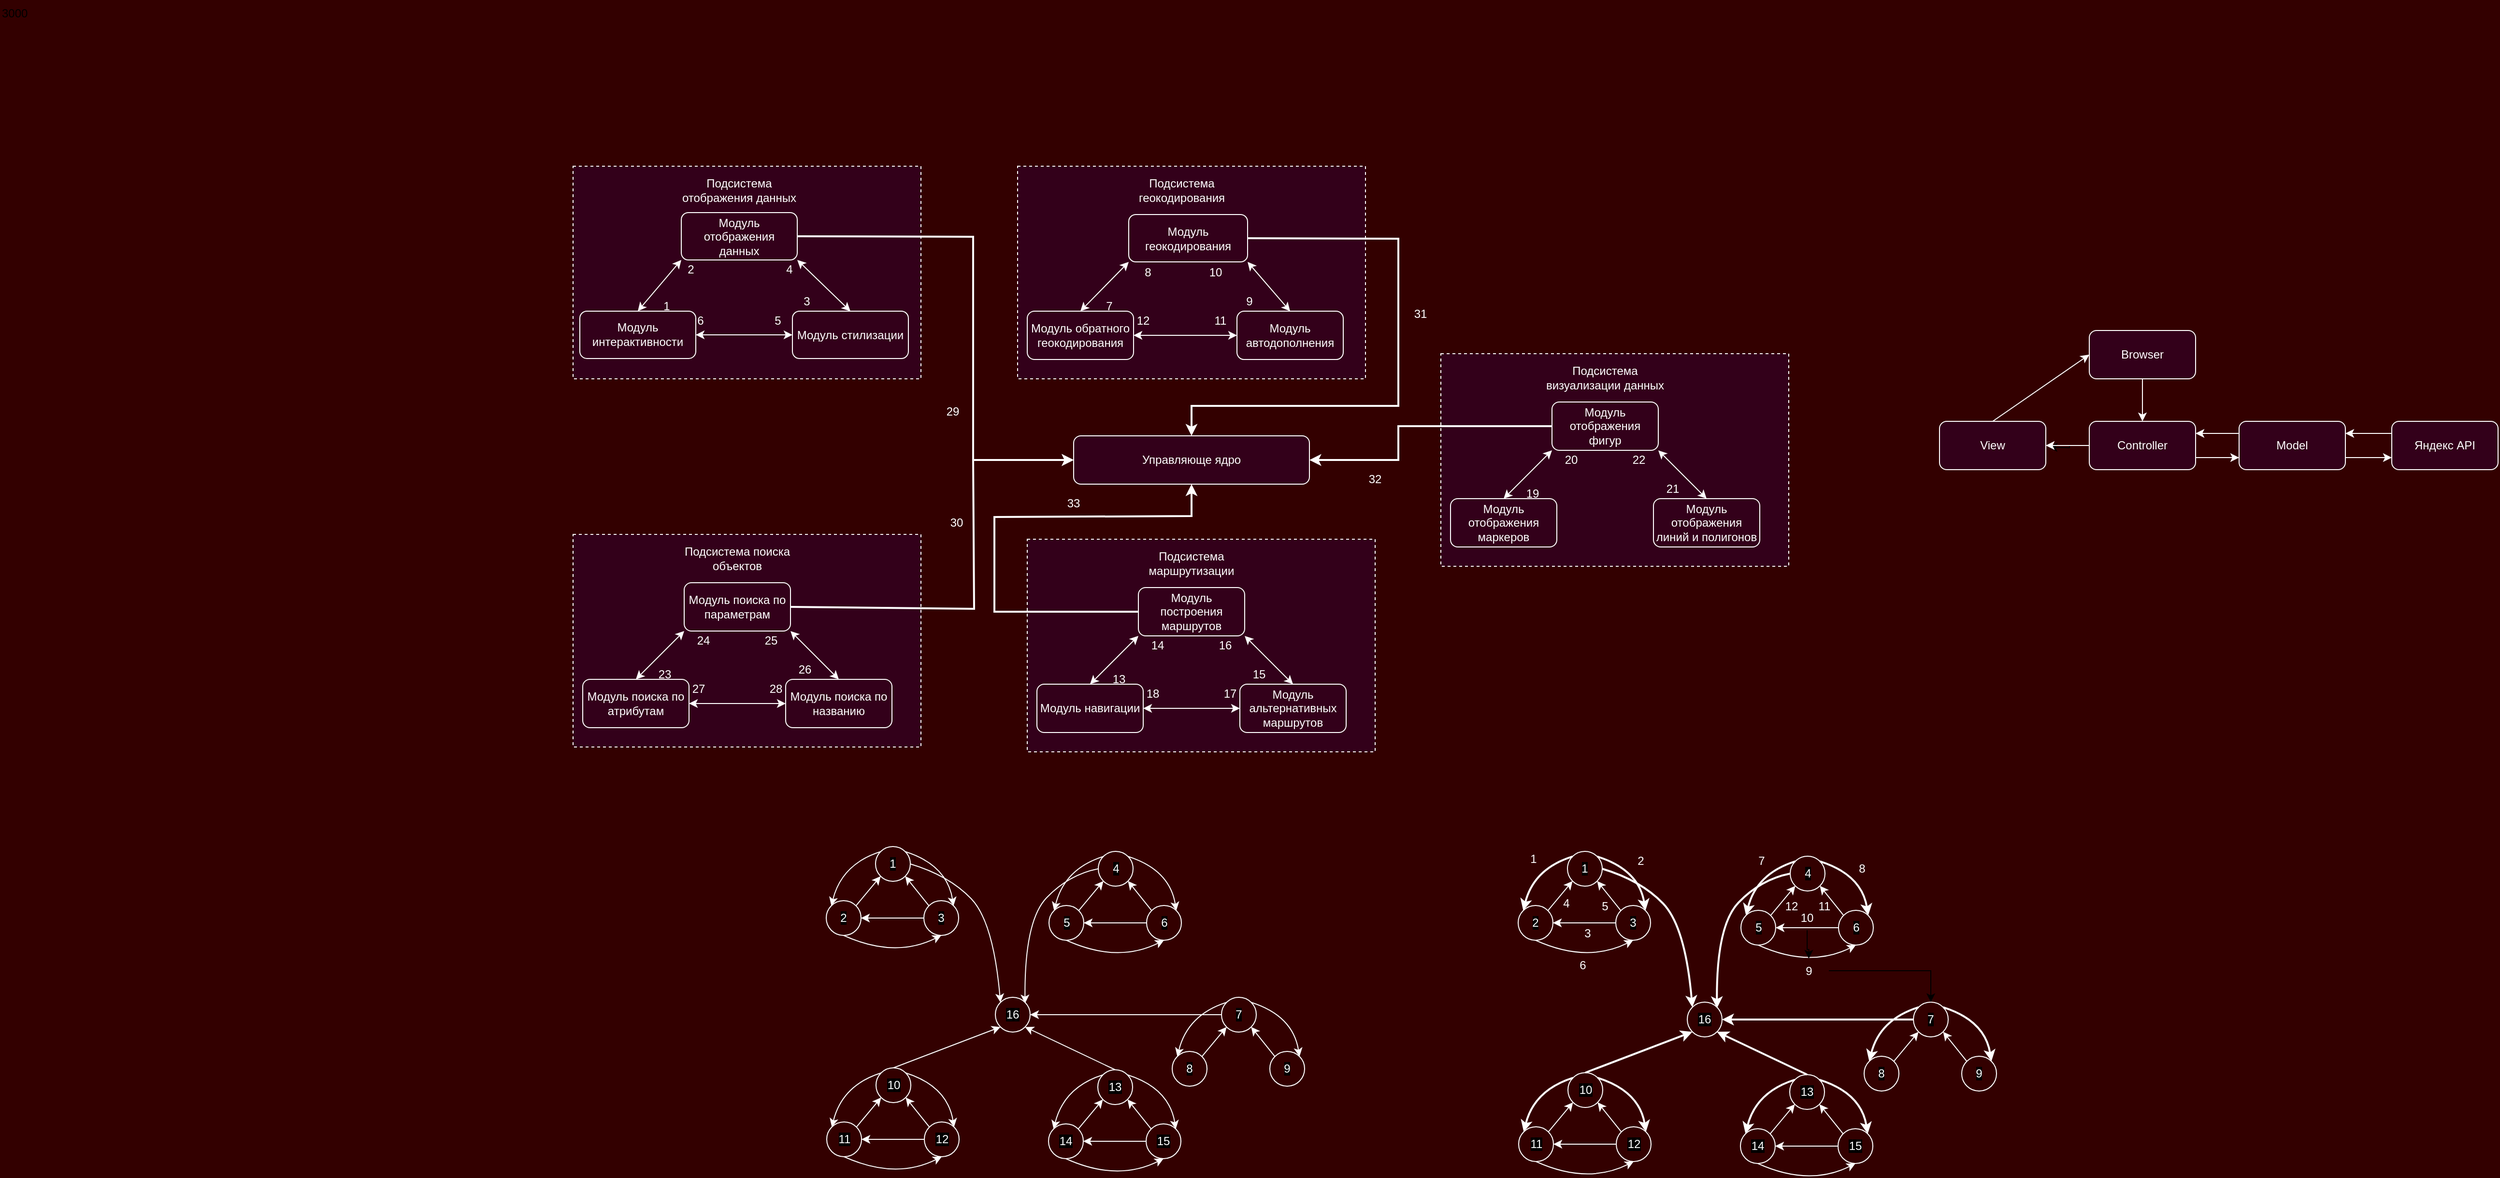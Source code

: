 <mxfile version="23.1.2" type="github">
  <diagram name="Страница — 1" id="5i1mLzlN07jmrmbTKN8E">
    <mxGraphModel dx="843" dy="442" grid="0" gridSize="2" guides="1" tooltips="1" connect="1" arrows="1" fold="1" page="1" pageScale="1" pageWidth="300000" pageHeight="300000" background="#330000" math="0" shadow="0">
      <root>
        <mxCell id="0" />
        <mxCell id="1" parent="0" />
        <mxCell id="a494tXdaxEgdpBk0lXqR-2" value="" style="rounded=0;whiteSpace=wrap;html=1;labelBackgroundColor=none;fillColor=#33001A;strokeColor=#FFFFFF;fontColor=#FFFFFF;dashed=1;" parent="1" vertex="1">
          <mxGeometry x="772" y="334" width="360" height="220" as="geometry" />
        </mxCell>
        <mxCell id="a494tXdaxEgdpBk0lXqR-33" value="Подсистема отображения данных" style="text;strokeColor=none;align=center;fillColor=none;html=1;verticalAlign=middle;whiteSpace=wrap;rounded=0;labelBackgroundColor=none;fontColor=#FFFFFF;" parent="1" vertex="1">
          <mxGeometry x="879" y="344" width="130" height="30" as="geometry" />
        </mxCell>
        <mxCell id="a494tXdaxEgdpBk0lXqR-49" value="" style="endArrow=classic;startArrow=classic;rounded=0;entryX=0;entryY=1;entryDx=0;entryDy=0;exitX=0.5;exitY=0;exitDx=0;exitDy=0;strokeColor=#FFFFFF;targetPerimeterSpacing=2;sourcePerimeterSpacing=2;labelPosition=left;verticalLabelPosition=top;align=right;verticalAlign=bottom;html=1;" parent="1" source="a494tXdaxEgdpBk0lXqR-118" target="a494tXdaxEgdpBk0lXqR-117" edge="1">
          <mxGeometry width="50" height="50" relative="1" as="geometry">
            <mxPoint x="839" y="484" as="sourcePoint" />
            <mxPoint x="904.582" y="426.435" as="targetPoint" />
            <Array as="points" />
          </mxGeometry>
        </mxCell>
        <mxCell id="a494tXdaxEgdpBk0lXqR-51" value="1" style="text;html=1;strokeColor=none;fillColor=none;align=center;verticalAlign=middle;whiteSpace=wrap;rounded=0;fontColor=#FFFFFF;" parent="1" vertex="1">
          <mxGeometry x="854" y="469" width="30" height="20" as="geometry" />
        </mxCell>
        <mxCell id="a494tXdaxEgdpBk0lXqR-52" value="2" style="text;html=1;strokeColor=none;fillColor=none;align=center;verticalAlign=middle;whiteSpace=wrap;rounded=0;fontColor=#FFFFFF;" parent="1" vertex="1">
          <mxGeometry x="879" y="431" width="30" height="20" as="geometry" />
        </mxCell>
        <mxCell id="a494tXdaxEgdpBk0lXqR-53" value="" style="endArrow=classic;startArrow=classic;rounded=0;entryX=1;entryY=1;entryDx=0;entryDy=0;exitX=0.5;exitY=0;exitDx=0;exitDy=0;strokeColor=#FFFFFF;targetPerimeterSpacing=2;sourcePerimeterSpacing=2;labelPosition=left;verticalLabelPosition=top;align=right;verticalAlign=bottom;html=1;jumpStyle=none;" parent="1" source="a494tXdaxEgdpBk0lXqR-119" target="a494tXdaxEgdpBk0lXqR-117" edge="1">
          <mxGeometry width="50" height="50" relative="1" as="geometry">
            <mxPoint x="1049" y="484" as="sourcePoint" />
            <mxPoint x="983.418" y="426.435" as="targetPoint" />
            <Array as="points" />
          </mxGeometry>
        </mxCell>
        <mxCell id="a494tXdaxEgdpBk0lXqR-54" value="" style="endArrow=classic;startArrow=classic;rounded=0;exitX=0;exitY=0.5;exitDx=0;exitDy=0;strokeColor=#FFFFFF;targetPerimeterSpacing=2;sourcePerimeterSpacing=2;labelPosition=left;verticalLabelPosition=top;align=right;verticalAlign=bottom;html=1;entryX=1;entryY=0.5;entryDx=0;entryDy=0;" parent="1" source="a494tXdaxEgdpBk0lXqR-119" target="a494tXdaxEgdpBk0lXqR-118" edge="1">
          <mxGeometry width="50" height="50" relative="1" as="geometry">
            <mxPoint x="994" y="509" as="sourcePoint" />
            <mxPoint x="894.0" y="509" as="targetPoint" />
            <Array as="points" />
          </mxGeometry>
        </mxCell>
        <mxCell id="a494tXdaxEgdpBk0lXqR-55" value="4" style="text;html=1;strokeColor=none;fillColor=none;align=center;verticalAlign=middle;whiteSpace=wrap;rounded=0;fontColor=#FFFFFF;" parent="1" vertex="1">
          <mxGeometry x="981" y="431" width="30" height="20" as="geometry" />
        </mxCell>
        <mxCell id="a494tXdaxEgdpBk0lXqR-56" value="3" style="text;html=1;strokeColor=none;fillColor=none;align=center;verticalAlign=middle;whiteSpace=wrap;rounded=0;fontColor=#FFFFFF;" parent="1" vertex="1">
          <mxGeometry x="999" y="464" width="30" height="20" as="geometry" />
        </mxCell>
        <mxCell id="a494tXdaxEgdpBk0lXqR-57" value="6" style="text;html=1;strokeColor=none;fillColor=none;align=center;verticalAlign=middle;whiteSpace=wrap;rounded=0;fontColor=#FFFFFF;" parent="1" vertex="1">
          <mxGeometry x="889" y="484" width="30" height="20" as="geometry" />
        </mxCell>
        <mxCell id="a494tXdaxEgdpBk0lXqR-58" value="5" style="text;html=1;strokeColor=none;fillColor=none;align=center;verticalAlign=middle;whiteSpace=wrap;rounded=0;fontColor=#FFFFFF;" parent="1" vertex="1">
          <mxGeometry x="969" y="484" width="30" height="20" as="geometry" />
        </mxCell>
        <mxCell id="a494tXdaxEgdpBk0lXqR-60" value="" style="rounded=0;whiteSpace=wrap;html=1;labelBackgroundColor=none;fillColor=#33001A;strokeColor=#FFFFFF;fontColor=#FFFFFF;dashed=1;" parent="1" vertex="1">
          <mxGeometry x="1232" y="334" width="360" height="220" as="geometry" />
        </mxCell>
        <mxCell id="a494tXdaxEgdpBk0lXqR-61" value="Модуль геокодирования" style="rounded=1;whiteSpace=wrap;html=1;strokeColor=#FFFFFF;fillColor=#33001A;fontColor=#FFFFFF;" parent="1" vertex="1">
          <mxGeometry x="1347" y="384" width="123" height="49.05" as="geometry" />
        </mxCell>
        <mxCell id="a494tXdaxEgdpBk0lXqR-62" value="Подсистема геокодирования" style="text;strokeColor=none;align=center;fillColor=none;html=1;verticalAlign=middle;whiteSpace=wrap;rounded=0;labelBackgroundColor=none;fontColor=#FFFFFF;" parent="1" vertex="1">
          <mxGeometry x="1337" y="344" width="130" height="30" as="geometry" />
        </mxCell>
        <mxCell id="a494tXdaxEgdpBk0lXqR-63" value="Модуль обратного геокодирования" style="rounded=1;whiteSpace=wrap;html=1;strokeColor=#FFFFFF;fillColor=#33001A;fontColor=#FFFFFF;" parent="1" vertex="1">
          <mxGeometry x="1242" y="484" width="110" height="50" as="geometry" />
        </mxCell>
        <mxCell id="a494tXdaxEgdpBk0lXqR-64" value="Модуль автодополнения" style="rounded=1;whiteSpace=wrap;html=1;strokeColor=#FFFFFF;fillColor=#33001A;fontColor=#FFFFFF;" parent="1" vertex="1">
          <mxGeometry x="1459" y="484.05" width="110" height="50" as="geometry" />
        </mxCell>
        <mxCell id="a494tXdaxEgdpBk0lXqR-65" value="" style="endArrow=classic;startArrow=classic;rounded=0;entryX=0;entryY=1;entryDx=0;entryDy=0;exitX=0.5;exitY=0;exitDx=0;exitDy=0;strokeColor=#FFFFFF;targetPerimeterSpacing=2;sourcePerimeterSpacing=2;labelPosition=left;verticalLabelPosition=top;align=right;verticalAlign=bottom;html=1;" parent="1" source="a494tXdaxEgdpBk0lXqR-63" target="a494tXdaxEgdpBk0lXqR-61" edge="1">
          <mxGeometry width="50" height="50" relative="1" as="geometry">
            <mxPoint x="1542" y="564" as="sourcePoint" />
            <mxPoint x="1592" y="514" as="targetPoint" />
            <Array as="points" />
          </mxGeometry>
        </mxCell>
        <mxCell id="a494tXdaxEgdpBk0lXqR-66" value="7" style="text;html=1;strokeColor=none;fillColor=none;align=center;verticalAlign=middle;whiteSpace=wrap;rounded=0;fontColor=#FFFFFF;" parent="1" vertex="1">
          <mxGeometry x="1312" y="469" width="30" height="20" as="geometry" />
        </mxCell>
        <mxCell id="a494tXdaxEgdpBk0lXqR-67" value="8" style="text;html=1;strokeColor=none;fillColor=none;align=center;verticalAlign=middle;whiteSpace=wrap;rounded=0;fontColor=#FFFFFF;" parent="1" vertex="1">
          <mxGeometry x="1352" y="434" width="30" height="20" as="geometry" />
        </mxCell>
        <mxCell id="a494tXdaxEgdpBk0lXqR-68" value="" style="endArrow=classic;startArrow=classic;rounded=0;entryX=1;entryY=1;entryDx=0;entryDy=0;exitX=0.5;exitY=0;exitDx=0;exitDy=0;strokeColor=#FFFFFF;targetPerimeterSpacing=2;sourcePerimeterSpacing=2;labelPosition=left;verticalLabelPosition=top;align=right;verticalAlign=bottom;html=1;jumpStyle=none;" parent="1" source="a494tXdaxEgdpBk0lXqR-64" target="a494tXdaxEgdpBk0lXqR-61" edge="1">
          <mxGeometry width="50" height="50" relative="1" as="geometry">
            <mxPoint x="1312" y="494" as="sourcePoint" />
            <mxPoint x="1392" y="474" as="targetPoint" />
            <Array as="points" />
          </mxGeometry>
        </mxCell>
        <mxCell id="a494tXdaxEgdpBk0lXqR-69" value="" style="endArrow=classic;startArrow=classic;rounded=0;exitX=0;exitY=0.5;exitDx=0;exitDy=0;strokeColor=#FFFFFF;targetPerimeterSpacing=2;sourcePerimeterSpacing=2;labelPosition=left;verticalLabelPosition=top;align=right;verticalAlign=bottom;html=1;entryX=1;entryY=0.5;entryDx=0;entryDy=0;" parent="1" source="a494tXdaxEgdpBk0lXqR-64" target="a494tXdaxEgdpBk0lXqR-63" edge="1">
          <mxGeometry width="50" height="50" relative="1" as="geometry">
            <mxPoint x="1474" y="489" as="sourcePoint" />
            <mxPoint x="1382" y="469" as="targetPoint" />
            <Array as="points" />
          </mxGeometry>
        </mxCell>
        <mxCell id="a494tXdaxEgdpBk0lXqR-70" value="10" style="text;html=1;strokeColor=none;fillColor=none;align=center;verticalAlign=middle;whiteSpace=wrap;rounded=0;fontColor=#FFFFFF;" parent="1" vertex="1">
          <mxGeometry x="1422" y="434" width="30" height="20" as="geometry" />
        </mxCell>
        <mxCell id="a494tXdaxEgdpBk0lXqR-71" value="9" style="text;html=1;strokeColor=none;fillColor=none;align=center;verticalAlign=middle;whiteSpace=wrap;rounded=0;fontColor=#FFFFFF;" parent="1" vertex="1">
          <mxGeometry x="1457" y="464" width="30" height="20" as="geometry" />
        </mxCell>
        <mxCell id="a494tXdaxEgdpBk0lXqR-72" value="12" style="text;html=1;strokeColor=none;fillColor=none;align=center;verticalAlign=middle;whiteSpace=wrap;rounded=0;fontColor=#FFFFFF;" parent="1" vertex="1">
          <mxGeometry x="1347" y="484" width="30" height="20" as="geometry" />
        </mxCell>
        <mxCell id="a494tXdaxEgdpBk0lXqR-73" value="11" style="text;html=1;strokeColor=none;fillColor=none;align=center;verticalAlign=middle;whiteSpace=wrap;rounded=0;fontColor=#FFFFFF;" parent="1" vertex="1">
          <mxGeometry x="1427" y="484" width="30" height="20" as="geometry" />
        </mxCell>
        <mxCell id="a494tXdaxEgdpBk0lXqR-74" value="" style="rounded=0;whiteSpace=wrap;html=1;labelBackgroundColor=none;fillColor=#33001A;strokeColor=#FFFFFF;fontColor=#FFFFFF;dashed=1;" parent="1" vertex="1">
          <mxGeometry x="1242" y="720" width="360" height="220" as="geometry" />
        </mxCell>
        <mxCell id="a494tXdaxEgdpBk0lXqR-75" value="Модуль построения маршрутов" style="rounded=1;whiteSpace=wrap;html=1;strokeColor=#FFFFFF;fillColor=#33001A;fontColor=#FFFFFF;" parent="1" vertex="1">
          <mxGeometry x="1357" y="770" width="110" height="50" as="geometry" />
        </mxCell>
        <mxCell id="a494tXdaxEgdpBk0lXqR-76" value="Подсистема маршрутизации" style="text;strokeColor=none;align=center;fillColor=none;html=1;verticalAlign=middle;whiteSpace=wrap;rounded=0;labelBackgroundColor=none;fontColor=#FFFFFF;" parent="1" vertex="1">
          <mxGeometry x="1347" y="730" width="130" height="30" as="geometry" />
        </mxCell>
        <mxCell id="a494tXdaxEgdpBk0lXqR-77" value="Модуль навигации" style="rounded=1;whiteSpace=wrap;html=1;strokeColor=#FFFFFF;fillColor=#33001A;fontColor=#FFFFFF;" parent="1" vertex="1">
          <mxGeometry x="1252" y="870" width="110" height="50" as="geometry" />
        </mxCell>
        <mxCell id="a494tXdaxEgdpBk0lXqR-78" value="Модуль альтернативных маршрутов" style="rounded=1;whiteSpace=wrap;html=1;strokeColor=#FFFFFF;fillColor=#33001A;fontColor=#FFFFFF;" parent="1" vertex="1">
          <mxGeometry x="1462" y="870" width="110" height="50" as="geometry" />
        </mxCell>
        <mxCell id="a494tXdaxEgdpBk0lXqR-79" value="" style="endArrow=classic;startArrow=classic;rounded=0;entryX=0;entryY=1;entryDx=0;entryDy=0;exitX=0.5;exitY=0;exitDx=0;exitDy=0;strokeColor=#FFFFFF;targetPerimeterSpacing=2;sourcePerimeterSpacing=2;labelPosition=left;verticalLabelPosition=top;align=right;verticalAlign=bottom;html=1;" parent="1" source="a494tXdaxEgdpBk0lXqR-77" target="a494tXdaxEgdpBk0lXqR-75" edge="1">
          <mxGeometry width="50" height="50" relative="1" as="geometry">
            <mxPoint x="1552" y="950" as="sourcePoint" />
            <mxPoint x="1602" y="900" as="targetPoint" />
            <Array as="points" />
          </mxGeometry>
        </mxCell>
        <mxCell id="a494tXdaxEgdpBk0lXqR-80" value="13" style="text;html=1;strokeColor=none;fillColor=none;align=center;verticalAlign=middle;whiteSpace=wrap;rounded=0;fontColor=#FFFFFF;" parent="1" vertex="1">
          <mxGeometry x="1322" y="855" width="30" height="20" as="geometry" />
        </mxCell>
        <mxCell id="a494tXdaxEgdpBk0lXqR-81" value="14" style="text;html=1;strokeColor=none;fillColor=none;align=center;verticalAlign=middle;whiteSpace=wrap;rounded=0;fontColor=#FFFFFF;" parent="1" vertex="1">
          <mxGeometry x="1362" y="820" width="30" height="20" as="geometry" />
        </mxCell>
        <mxCell id="a494tXdaxEgdpBk0lXqR-82" value="" style="endArrow=classic;startArrow=classic;rounded=0;entryX=1;entryY=1;entryDx=0;entryDy=0;exitX=0.5;exitY=0;exitDx=0;exitDy=0;strokeColor=#FFFFFF;targetPerimeterSpacing=2;sourcePerimeterSpacing=2;labelPosition=left;verticalLabelPosition=top;align=right;verticalAlign=bottom;html=1;jumpStyle=none;" parent="1" source="a494tXdaxEgdpBk0lXqR-78" target="a494tXdaxEgdpBk0lXqR-75" edge="1">
          <mxGeometry width="50" height="50" relative="1" as="geometry">
            <mxPoint x="1322" y="880" as="sourcePoint" />
            <mxPoint x="1402" y="860" as="targetPoint" />
            <Array as="points" />
          </mxGeometry>
        </mxCell>
        <mxCell id="a494tXdaxEgdpBk0lXqR-83" value="" style="endArrow=classic;startArrow=classic;rounded=0;exitX=0;exitY=0.5;exitDx=0;exitDy=0;strokeColor=#FFFFFF;targetPerimeterSpacing=2;sourcePerimeterSpacing=2;labelPosition=left;verticalLabelPosition=top;align=right;verticalAlign=bottom;html=1;entryX=1;entryY=0.5;entryDx=0;entryDy=0;" parent="1" source="a494tXdaxEgdpBk0lXqR-78" target="a494tXdaxEgdpBk0lXqR-77" edge="1">
          <mxGeometry width="50" height="50" relative="1" as="geometry">
            <mxPoint x="1484" y="875" as="sourcePoint" />
            <mxPoint x="1392" y="855" as="targetPoint" />
            <Array as="points" />
          </mxGeometry>
        </mxCell>
        <mxCell id="a494tXdaxEgdpBk0lXqR-84" value="16" style="text;html=1;strokeColor=none;fillColor=none;align=center;verticalAlign=middle;whiteSpace=wrap;rounded=0;fontColor=#FFFFFF;" parent="1" vertex="1">
          <mxGeometry x="1432" y="820" width="30" height="20" as="geometry" />
        </mxCell>
        <mxCell id="a494tXdaxEgdpBk0lXqR-85" value="15" style="text;html=1;strokeColor=none;fillColor=none;align=center;verticalAlign=middle;whiteSpace=wrap;rounded=0;fontColor=#FFFFFF;" parent="1" vertex="1">
          <mxGeometry x="1467" y="850" width="30" height="20" as="geometry" />
        </mxCell>
        <mxCell id="a494tXdaxEgdpBk0lXqR-86" value="18" style="text;html=1;strokeColor=none;fillColor=none;align=center;verticalAlign=middle;whiteSpace=wrap;rounded=0;fontColor=#FFFFFF;" parent="1" vertex="1">
          <mxGeometry x="1357" y="870" width="30" height="20" as="geometry" />
        </mxCell>
        <mxCell id="a494tXdaxEgdpBk0lXqR-87" value="17" style="text;html=1;strokeColor=none;fillColor=none;align=center;verticalAlign=middle;whiteSpace=wrap;rounded=0;fontColor=#FFFFFF;" parent="1" vertex="1">
          <mxGeometry x="1437" y="870" width="30" height="20" as="geometry" />
        </mxCell>
        <mxCell id="a494tXdaxEgdpBk0lXqR-88" value="" style="rounded=0;whiteSpace=wrap;html=1;labelBackgroundColor=none;fillColor=#33001A;strokeColor=#FFFFFF;fontColor=#FFFFFF;dashed=1;" parent="1" vertex="1">
          <mxGeometry x="1670" y="528" width="360" height="220" as="geometry" />
        </mxCell>
        <mxCell id="a494tXdaxEgdpBk0lXqR-89" value="Модуль отображения фигур" style="rounded=1;whiteSpace=wrap;html=1;strokeColor=#FFFFFF;fillColor=#33001A;fontColor=#FFFFFF;" parent="1" vertex="1">
          <mxGeometry x="1785" y="578" width="110" height="50" as="geometry" />
        </mxCell>
        <mxCell id="a494tXdaxEgdpBk0lXqR-90" value="Подсистема визуализации данных" style="text;strokeColor=none;align=center;fillColor=none;html=1;verticalAlign=middle;whiteSpace=wrap;rounded=0;labelBackgroundColor=none;fontColor=#FFFFFF;" parent="1" vertex="1">
          <mxGeometry x="1775" y="538" width="130" height="30" as="geometry" />
        </mxCell>
        <mxCell id="a494tXdaxEgdpBk0lXqR-91" value="Модуль отображения маркеров" style="rounded=1;whiteSpace=wrap;html=1;strokeColor=#FFFFFF;fillColor=#33001A;fontColor=#FFFFFF;" parent="1" vertex="1">
          <mxGeometry x="1680" y="678" width="110" height="50" as="geometry" />
        </mxCell>
        <mxCell id="a494tXdaxEgdpBk0lXqR-92" value="Модуль отображения линий и полигонов" style="rounded=1;whiteSpace=wrap;html=1;strokeColor=#FFFFFF;fillColor=#33001A;fontColor=#FFFFFF;" parent="1" vertex="1">
          <mxGeometry x="1890" y="678" width="110" height="50" as="geometry" />
        </mxCell>
        <mxCell id="a494tXdaxEgdpBk0lXqR-93" value="" style="endArrow=classic;startArrow=classic;rounded=0;entryX=0;entryY=1;entryDx=0;entryDy=0;exitX=0.5;exitY=0;exitDx=0;exitDy=0;strokeColor=#FFFFFF;targetPerimeterSpacing=2;sourcePerimeterSpacing=2;labelPosition=left;verticalLabelPosition=top;align=right;verticalAlign=bottom;html=1;" parent="1" source="a494tXdaxEgdpBk0lXqR-91" target="a494tXdaxEgdpBk0lXqR-89" edge="1">
          <mxGeometry width="50" height="50" relative="1" as="geometry">
            <mxPoint x="1980" y="758" as="sourcePoint" />
            <mxPoint x="2030" y="708" as="targetPoint" />
            <Array as="points" />
          </mxGeometry>
        </mxCell>
        <mxCell id="a494tXdaxEgdpBk0lXqR-94" value="19" style="text;html=1;strokeColor=none;fillColor=none;align=center;verticalAlign=middle;whiteSpace=wrap;rounded=0;fontColor=#FFFFFF;" parent="1" vertex="1">
          <mxGeometry x="1750" y="663" width="30" height="20" as="geometry" />
        </mxCell>
        <mxCell id="a494tXdaxEgdpBk0lXqR-95" value="20" style="text;html=1;strokeColor=none;fillColor=none;align=center;verticalAlign=middle;whiteSpace=wrap;rounded=0;fontColor=#FFFFFF;" parent="1" vertex="1">
          <mxGeometry x="1790" y="628" width="30" height="20" as="geometry" />
        </mxCell>
        <mxCell id="a494tXdaxEgdpBk0lXqR-96" value="" style="endArrow=classic;startArrow=classic;rounded=0;entryX=1;entryY=1;entryDx=0;entryDy=0;exitX=0.5;exitY=0;exitDx=0;exitDy=0;strokeColor=#FFFFFF;targetPerimeterSpacing=2;sourcePerimeterSpacing=2;labelPosition=left;verticalLabelPosition=top;align=right;verticalAlign=bottom;html=1;jumpStyle=none;" parent="1" source="a494tXdaxEgdpBk0lXqR-92" target="a494tXdaxEgdpBk0lXqR-89" edge="1">
          <mxGeometry width="50" height="50" relative="1" as="geometry">
            <mxPoint x="1750" y="688" as="sourcePoint" />
            <mxPoint x="1830" y="668" as="targetPoint" />
            <Array as="points" />
          </mxGeometry>
        </mxCell>
        <mxCell id="a494tXdaxEgdpBk0lXqR-98" value="22" style="text;html=1;strokeColor=none;fillColor=none;align=center;verticalAlign=middle;whiteSpace=wrap;rounded=0;fontColor=#FFFFFF;" parent="1" vertex="1">
          <mxGeometry x="1860" y="628" width="30" height="20" as="geometry" />
        </mxCell>
        <mxCell id="a494tXdaxEgdpBk0lXqR-99" value="21" style="text;html=1;strokeColor=none;fillColor=none;align=center;verticalAlign=middle;whiteSpace=wrap;rounded=0;fontColor=#FFFFFF;" parent="1" vertex="1">
          <mxGeometry x="1895" y="658" width="30" height="20" as="geometry" />
        </mxCell>
        <mxCell id="a494tXdaxEgdpBk0lXqR-103" value="" style="rounded=0;whiteSpace=wrap;html=1;labelBackgroundColor=none;fillColor=#33001A;strokeColor=#FFFFFF;fontColor=#FFFFFF;dashed=1;" parent="1" vertex="1">
          <mxGeometry x="772" y="715" width="360" height="220" as="geometry" />
        </mxCell>
        <mxCell id="a494tXdaxEgdpBk0lXqR-104" value="Модуль поиска по параметрам" style="rounded=1;whiteSpace=wrap;html=1;strokeColor=#FFFFFF;fillColor=#33001A;fontColor=#FFFFFF;" parent="1" vertex="1">
          <mxGeometry x="887" y="765" width="110" height="50" as="geometry" />
        </mxCell>
        <mxCell id="a494tXdaxEgdpBk0lXqR-105" value="Подсистема поиска объектов" style="text;strokeColor=none;align=center;fillColor=none;html=1;verticalAlign=middle;whiteSpace=wrap;rounded=0;labelBackgroundColor=none;fontColor=#FFFFFF;" parent="1" vertex="1">
          <mxGeometry x="877" y="725" width="130" height="30" as="geometry" />
        </mxCell>
        <mxCell id="a494tXdaxEgdpBk0lXqR-106" value="Модуль поиска по атрибутам" style="rounded=1;whiteSpace=wrap;html=1;strokeColor=#FFFFFF;fillColor=#33001A;fontColor=#FFFFFF;" parent="1" vertex="1">
          <mxGeometry x="782" y="865" width="110" height="50" as="geometry" />
        </mxCell>
        <mxCell id="a494tXdaxEgdpBk0lXqR-107" value="Модуль поиска по названию" style="rounded=1;whiteSpace=wrap;html=1;strokeColor=#FFFFFF;fillColor=#33001A;fontColor=#FFFFFF;" parent="1" vertex="1">
          <mxGeometry x="992" y="865" width="110" height="50" as="geometry" />
        </mxCell>
        <mxCell id="a494tXdaxEgdpBk0lXqR-108" value="" style="endArrow=classic;startArrow=classic;rounded=0;entryX=0;entryY=1;entryDx=0;entryDy=0;exitX=0.5;exitY=0;exitDx=0;exitDy=0;strokeColor=#FFFFFF;targetPerimeterSpacing=2;sourcePerimeterSpacing=2;labelPosition=left;verticalLabelPosition=top;align=right;verticalAlign=bottom;html=1;" parent="1" source="a494tXdaxEgdpBk0lXqR-106" target="a494tXdaxEgdpBk0lXqR-104" edge="1">
          <mxGeometry width="50" height="50" relative="1" as="geometry">
            <mxPoint x="1082" y="945" as="sourcePoint" />
            <mxPoint x="1132" y="895" as="targetPoint" />
            <Array as="points" />
          </mxGeometry>
        </mxCell>
        <mxCell id="a494tXdaxEgdpBk0lXqR-109" value="23" style="text;html=1;strokeColor=none;fillColor=none;align=center;verticalAlign=middle;whiteSpace=wrap;rounded=0;fontColor=#FFFFFF;" parent="1" vertex="1">
          <mxGeometry x="852" y="850" width="30" height="20" as="geometry" />
        </mxCell>
        <mxCell id="a494tXdaxEgdpBk0lXqR-110" value="24" style="text;html=1;strokeColor=none;fillColor=none;align=center;verticalAlign=middle;whiteSpace=wrap;rounded=0;fontColor=#FFFFFF;" parent="1" vertex="1">
          <mxGeometry x="892" y="815" width="30" height="20" as="geometry" />
        </mxCell>
        <mxCell id="a494tXdaxEgdpBk0lXqR-111" value="" style="endArrow=classic;startArrow=classic;rounded=0;entryX=1;entryY=1;entryDx=0;entryDy=0;exitX=0.5;exitY=0;exitDx=0;exitDy=0;strokeColor=#FFFFFF;targetPerimeterSpacing=2;sourcePerimeterSpacing=2;labelPosition=left;verticalLabelPosition=top;align=right;verticalAlign=bottom;html=1;jumpStyle=none;" parent="1" source="a494tXdaxEgdpBk0lXqR-107" target="a494tXdaxEgdpBk0lXqR-104" edge="1">
          <mxGeometry width="50" height="50" relative="1" as="geometry">
            <mxPoint x="852" y="875" as="sourcePoint" />
            <mxPoint x="932" y="855" as="targetPoint" />
            <Array as="points" />
          </mxGeometry>
        </mxCell>
        <mxCell id="a494tXdaxEgdpBk0lXqR-112" value="" style="endArrow=classic;startArrow=classic;rounded=0;exitX=0;exitY=0.5;exitDx=0;exitDy=0;strokeColor=#FFFFFF;targetPerimeterSpacing=2;sourcePerimeterSpacing=2;labelPosition=left;verticalLabelPosition=top;align=right;verticalAlign=bottom;html=1;entryX=1;entryY=0.5;entryDx=0;entryDy=0;" parent="1" source="a494tXdaxEgdpBk0lXqR-107" target="a494tXdaxEgdpBk0lXqR-106" edge="1">
          <mxGeometry width="50" height="50" relative="1" as="geometry">
            <mxPoint x="1014" y="870" as="sourcePoint" />
            <mxPoint x="922" y="850" as="targetPoint" />
            <Array as="points" />
          </mxGeometry>
        </mxCell>
        <mxCell id="a494tXdaxEgdpBk0lXqR-113" value="25" style="text;html=1;strokeColor=none;fillColor=none;align=center;verticalAlign=middle;whiteSpace=wrap;rounded=0;fontColor=#FFFFFF;" parent="1" vertex="1">
          <mxGeometry x="962" y="815" width="30" height="20" as="geometry" />
        </mxCell>
        <mxCell id="a494tXdaxEgdpBk0lXqR-114" value="26" style="text;html=1;strokeColor=none;fillColor=none;align=center;verticalAlign=middle;whiteSpace=wrap;rounded=0;fontColor=#FFFFFF;" parent="1" vertex="1">
          <mxGeometry x="997" y="845" width="30" height="20" as="geometry" />
        </mxCell>
        <mxCell id="a494tXdaxEgdpBk0lXqR-115" value="27" style="text;html=1;strokeColor=none;fillColor=none;align=center;verticalAlign=middle;whiteSpace=wrap;rounded=0;fontColor=#FFFFFF;" parent="1" vertex="1">
          <mxGeometry x="887" y="865" width="30" height="20" as="geometry" />
        </mxCell>
        <mxCell id="a494tXdaxEgdpBk0lXqR-116" value="28" style="text;html=1;strokeColor=none;fillColor=none;align=center;verticalAlign=middle;whiteSpace=wrap;rounded=0;fontColor=#FFFFFF;" parent="1" vertex="1">
          <mxGeometry x="967" y="865" width="30" height="20" as="geometry" />
        </mxCell>
        <mxCell id="a494tXdaxEgdpBk0lXqR-117" value="Модуль отображения данных" style="rounded=1;whiteSpace=wrap;html=1;strokeColor=#FFFFFF;fillColor=#33001A;fontColor=#FFFFFF;" parent="1" vertex="1">
          <mxGeometry x="884" y="382" width="120" height="49" as="geometry" />
        </mxCell>
        <mxCell id="a494tXdaxEgdpBk0lXqR-118" value="Модуль интерактивности" style="rounded=1;whiteSpace=wrap;html=1;strokeColor=#FFFFFF;fillColor=#33001A;fontColor=#FFFFFF;" parent="1" vertex="1">
          <mxGeometry x="779" y="483.95" width="120" height="49" as="geometry" />
        </mxCell>
        <mxCell id="a494tXdaxEgdpBk0lXqR-119" value="Модуль стилизации" style="rounded=1;whiteSpace=wrap;html=1;strokeColor=#FFFFFF;fillColor=#33001A;fontColor=#FFFFFF;" parent="1" vertex="1">
          <mxGeometry x="999" y="484" width="120" height="49" as="geometry" />
        </mxCell>
        <mxCell id="a494tXdaxEgdpBk0lXqR-121" value="Управляюще ядро" style="rounded=1;whiteSpace=wrap;html=1;strokeColor=#FFFFFF;fillColor=#33001A;fontColor=#FFFFFF;" parent="1" vertex="1">
          <mxGeometry x="1290" y="613" width="244" height="50" as="geometry" />
        </mxCell>
        <mxCell id="a494tXdaxEgdpBk0lXqR-122" value="3000" style="text;whiteSpace=wrap;" parent="1" vertex="1">
          <mxGeometry x="179.444" y="162.222" width="47" height="28" as="geometry" />
        </mxCell>
        <mxCell id="a494tXdaxEgdpBk0lXqR-125" value="" style="endArrow=classic;html=1;rounded=0;strokeColor=#FFFFFF;exitX=1;exitY=0.5;exitDx=0;exitDy=0;entryX=0;entryY=0.5;entryDx=0;entryDy=0;strokeWidth=2;" parent="1" source="a494tXdaxEgdpBk0lXqR-117" target="a494tXdaxEgdpBk0lXqR-121" edge="1">
          <mxGeometry width="50" height="50" relative="1" as="geometry">
            <mxPoint x="1155" y="626" as="sourcePoint" />
            <mxPoint x="1186" y="645" as="targetPoint" />
            <Array as="points">
              <mxPoint x="1186" y="407" />
              <mxPoint x="1186" y="638" />
            </Array>
          </mxGeometry>
        </mxCell>
        <mxCell id="a494tXdaxEgdpBk0lXqR-126" value="" style="endArrow=classic;html=1;rounded=0;strokeColor=#FFFFFF;strokeWidth=2;exitX=1;exitY=0.5;exitDx=0;exitDy=0;entryX=0.5;entryY=0;entryDx=0;entryDy=0;" parent="1" source="a494tXdaxEgdpBk0lXqR-61" target="a494tXdaxEgdpBk0lXqR-121" edge="1">
          <mxGeometry width="50" height="50" relative="1" as="geometry">
            <mxPoint x="1630" y="340" as="sourcePoint" />
            <mxPoint x="1400" y="582" as="targetPoint" />
            <Array as="points">
              <mxPoint x="1626" y="409" />
              <mxPoint x="1626" y="582" />
              <mxPoint x="1412" y="582" />
            </Array>
          </mxGeometry>
        </mxCell>
        <mxCell id="a494tXdaxEgdpBk0lXqR-127" value="" style="endArrow=classic;html=1;rounded=0;strokeColor=#FFFFFF;exitX=0;exitY=0.5;exitDx=0;exitDy=0;entryX=1;entryY=0.5;entryDx=0;entryDy=0;strokeWidth=2;" parent="1" source="a494tXdaxEgdpBk0lXqR-89" target="a494tXdaxEgdpBk0lXqR-121" edge="1">
          <mxGeometry width="50" height="50" relative="1" as="geometry">
            <mxPoint x="1683" y="378.5" as="sourcePoint" />
            <mxPoint x="1969" y="609.5" as="targetPoint" />
            <Array as="points">
              <mxPoint x="1703" y="603" />
              <mxPoint x="1626" y="603" />
              <mxPoint x="1626" y="638" />
            </Array>
          </mxGeometry>
        </mxCell>
        <mxCell id="a494tXdaxEgdpBk0lXqR-128" value="" style="endArrow=classic;html=1;rounded=0;strokeColor=#FFFFFF;exitX=1;exitY=0.5;exitDx=0;exitDy=0;strokeWidth=2;entryX=0;entryY=0.5;entryDx=0;entryDy=0;" parent="1" source="a494tXdaxEgdpBk0lXqR-104" target="a494tXdaxEgdpBk0lXqR-121" edge="1">
          <mxGeometry width="50" height="50" relative="1" as="geometry">
            <mxPoint x="962" y="595" as="sourcePoint" />
            <mxPoint x="1280" y="634" as="targetPoint" />
            <Array as="points">
              <mxPoint x="1187" y="792" />
              <mxPoint x="1186" y="638" />
            </Array>
          </mxGeometry>
        </mxCell>
        <mxCell id="a494tXdaxEgdpBk0lXqR-129" value="" style="endArrow=classic;html=1;rounded=0;strokeColor=#FFFFFF;strokeWidth=2;entryX=0.5;entryY=1;entryDx=0;entryDy=0;" parent="1" source="a494tXdaxEgdpBk0lXqR-75" target="a494tXdaxEgdpBk0lXqR-121" edge="1">
          <mxGeometry width="50" height="50" relative="1" as="geometry">
            <mxPoint x="1064" y="843" as="sourcePoint" />
            <mxPoint x="1357" y="691" as="targetPoint" />
            <Array as="points">
              <mxPoint x="1208" y="795" />
              <mxPoint x="1208" y="697" />
              <mxPoint x="1412" y="696" />
            </Array>
          </mxGeometry>
        </mxCell>
        <mxCell id="a494tXdaxEgdpBk0lXqR-130" value="29" style="text;html=1;strokeColor=none;fillColor=none;align=center;verticalAlign=middle;whiteSpace=wrap;rounded=0;fontColor=#FFFFFF;" parent="1" vertex="1">
          <mxGeometry x="1150" y="578" width="30" height="20" as="geometry" />
        </mxCell>
        <mxCell id="a494tXdaxEgdpBk0lXqR-131" value="30" style="text;html=1;strokeColor=none;fillColor=none;align=center;verticalAlign=middle;whiteSpace=wrap;rounded=0;fontColor=#FFFFFF;" parent="1" vertex="1">
          <mxGeometry x="1154" y="693" width="30" height="20" as="geometry" />
        </mxCell>
        <mxCell id="a494tXdaxEgdpBk0lXqR-132" value="31" style="text;html=1;strokeColor=none;fillColor=none;align=center;verticalAlign=middle;whiteSpace=wrap;rounded=0;fontColor=#FFFFFF;" parent="1" vertex="1">
          <mxGeometry x="1634" y="477" width="30" height="20" as="geometry" />
        </mxCell>
        <mxCell id="a494tXdaxEgdpBk0lXqR-133" value="32" style="text;html=1;strokeColor=none;fillColor=none;align=center;verticalAlign=middle;whiteSpace=wrap;rounded=0;fontColor=#FFFFFF;" parent="1" vertex="1">
          <mxGeometry x="1587" y="648" width="30" height="20" as="geometry" />
        </mxCell>
        <mxCell id="a494tXdaxEgdpBk0lXqR-134" value="33" style="text;html=1;strokeColor=none;fillColor=none;align=center;verticalAlign=middle;whiteSpace=wrap;rounded=0;fontColor=#FFFFFF;" parent="1" vertex="1">
          <mxGeometry x="1275" y="673" width="30" height="20" as="geometry" />
        </mxCell>
        <mxCell id="LkRLXPlOQQedB5Yezab8-1" value="View" style="rounded=1;whiteSpace=wrap;html=1;strokeColor=#FFFFFF;fillColor=#33001A;fontColor=#FFFFFF;" vertex="1" parent="1">
          <mxGeometry x="2186" y="598" width="110" height="50" as="geometry" />
        </mxCell>
        <mxCell id="LkRLXPlOQQedB5Yezab8-3" value="Model" style="rounded=1;whiteSpace=wrap;html=1;strokeColor=#FFFFFF;fillColor=#33001A;fontColor=#FFFFFF;" vertex="1" parent="1">
          <mxGeometry x="2496" y="598" width="110" height="50" as="geometry" />
        </mxCell>
        <mxCell id="LkRLXPlOQQedB5Yezab8-9" style="edgeStyle=orthogonalEdgeStyle;rounded=0;orthogonalLoop=1;jettySize=auto;html=1;" edge="1" parent="1" source="LkRLXPlOQQedB5Yezab8-4">
          <mxGeometry relative="1" as="geometry">
            <mxPoint x="2299" y="624.8" as="targetPoint" />
          </mxGeometry>
        </mxCell>
        <mxCell id="LkRLXPlOQQedB5Yezab8-4" value="Controller" style="rounded=1;whiteSpace=wrap;html=1;strokeColor=#FFFFFF;fillColor=#33001A;fontColor=#FFFFFF;" vertex="1" parent="1">
          <mxGeometry x="2341" y="598" width="110" height="50" as="geometry" />
        </mxCell>
        <mxCell id="LkRLXPlOQQedB5Yezab8-7" value="" style="endArrow=classic;html=1;rounded=0;exitX=1;exitY=0.75;exitDx=0;exitDy=0;strokeColor=#FFFFFF;entryX=0;entryY=0.75;entryDx=0;entryDy=0;" edge="1" parent="1" source="LkRLXPlOQQedB5Yezab8-4" target="LkRLXPlOQQedB5Yezab8-3">
          <mxGeometry width="50" height="50" relative="1" as="geometry">
            <mxPoint x="2475" y="622.6" as="sourcePoint" />
            <mxPoint x="2537" y="622.6" as="targetPoint" />
          </mxGeometry>
        </mxCell>
        <mxCell id="LkRLXPlOQQedB5Yezab8-8" value="" style="endArrow=classic;html=1;rounded=0;strokeColor=#FFFFFF;entryX=1;entryY=0.5;entryDx=0;entryDy=0;" edge="1" parent="1" source="LkRLXPlOQQedB5Yezab8-4" target="LkRLXPlOQQedB5Yezab8-1">
          <mxGeometry width="50" height="50" relative="1" as="geometry">
            <mxPoint x="2269" y="623.2" as="sourcePoint" />
            <mxPoint x="2331" y="623.2" as="targetPoint" />
          </mxGeometry>
        </mxCell>
        <mxCell id="LkRLXPlOQQedB5Yezab8-10" value="" style="endArrow=classic;html=1;rounded=0;strokeColor=#FFFFFF;entryX=1;entryY=0.25;entryDx=0;entryDy=0;exitX=0;exitY=0.25;exitDx=0;exitDy=0;" edge="1" parent="1" source="LkRLXPlOQQedB5Yezab8-3" target="LkRLXPlOQQedB5Yezab8-4">
          <mxGeometry width="50" height="50" relative="1" as="geometry">
            <mxPoint x="2506" y="578" as="sourcePoint" />
            <mxPoint x="2461" y="578" as="targetPoint" />
          </mxGeometry>
        </mxCell>
        <mxCell id="LkRLXPlOQQedB5Yezab8-11" value="Browser" style="rounded=1;whiteSpace=wrap;html=1;strokeColor=#FFFFFF;fillColor=#33001A;fontColor=#FFFFFF;" vertex="1" parent="1">
          <mxGeometry x="2341" y="504" width="110" height="50" as="geometry" />
        </mxCell>
        <mxCell id="LkRLXPlOQQedB5Yezab8-12" value="" style="endArrow=classic;html=1;rounded=0;strokeColor=#FFFFFF;exitX=0.5;exitY=1;exitDx=0;exitDy=0;" edge="1" parent="1" source="LkRLXPlOQQedB5Yezab8-11" target="LkRLXPlOQQedB5Yezab8-4">
          <mxGeometry width="50" height="50" relative="1" as="geometry">
            <mxPoint x="2393" y="577.2" as="sourcePoint" />
            <mxPoint x="2348" y="577.2" as="targetPoint" />
          </mxGeometry>
        </mxCell>
        <mxCell id="LkRLXPlOQQedB5Yezab8-13" value="" style="endArrow=classic;html=1;rounded=0;strokeColor=#FFFFFF;entryX=0;entryY=0.5;entryDx=0;entryDy=0;exitX=0.5;exitY=0;exitDx=0;exitDy=0;" edge="1" parent="1" source="LkRLXPlOQQedB5Yezab8-1" target="LkRLXPlOQQedB5Yezab8-11">
          <mxGeometry width="50" height="50" relative="1" as="geometry">
            <mxPoint x="2544" y="538" as="sourcePoint" />
            <mxPoint x="2499" y="538" as="targetPoint" />
          </mxGeometry>
        </mxCell>
        <mxCell id="LkRLXPlOQQedB5Yezab8-15" value="Яндекс API" style="rounded=1;whiteSpace=wrap;html=1;strokeColor=#FFFFFF;fillColor=#33001A;fontColor=#FFFFFF;" vertex="1" parent="1">
          <mxGeometry x="2654" y="598" width="110" height="50" as="geometry" />
        </mxCell>
        <mxCell id="LkRLXPlOQQedB5Yezab8-16" value="" style="endArrow=classic;html=1;rounded=0;strokeColor=#FFFFFF;exitX=0;exitY=0.25;exitDx=0;exitDy=0;entryX=1;entryY=0.25;entryDx=0;entryDy=0;" edge="1" parent="1" source="LkRLXPlOQQedB5Yezab8-15" target="LkRLXPlOQQedB5Yezab8-3">
          <mxGeometry width="50" height="50" relative="1" as="geometry">
            <mxPoint x="2650" y="613" as="sourcePoint" />
            <mxPoint x="2622" y="588" as="targetPoint" />
          </mxGeometry>
        </mxCell>
        <mxCell id="LkRLXPlOQQedB5Yezab8-17" value="" style="endArrow=classic;html=1;rounded=0;exitX=1;exitY=0.75;exitDx=0;exitDy=0;strokeColor=#FFFFFF;entryX=0;entryY=0.75;entryDx=0;entryDy=0;" edge="1" parent="1" source="LkRLXPlOQQedB5Yezab8-3" target="LkRLXPlOQQedB5Yezab8-15">
          <mxGeometry width="50" height="50" relative="1" as="geometry">
            <mxPoint x="2617" y="631" as="sourcePoint" />
            <mxPoint x="2662" y="631" as="targetPoint" />
          </mxGeometry>
        </mxCell>
        <mxCell id="LkRLXPlOQQedB5Yezab8-18" value="&lt;span style=&quot;background-color: rgb(0, 0, 0);&quot;&gt;&lt;font style=&quot;font-size: 12px;&quot;&gt;1&lt;/font&gt;&lt;/span&gt;" style="ellipse;whiteSpace=wrap;html=1;aspect=fixed;fillColor=none;strokeColor=#FFFFFF;fillStyle=solid;gradientColor=none;fontColor=#FFFFFF;" vertex="1" parent="1">
          <mxGeometry x="1085" y="1038" width="36" height="36" as="geometry" />
        </mxCell>
        <mxCell id="LkRLXPlOQQedB5Yezab8-19" value="&lt;span style=&quot;background-color: rgb(0, 0, 0);&quot;&gt;&lt;font style=&quot;font-size: 12px;&quot;&gt;2&lt;/font&gt;&lt;/span&gt;" style="ellipse;whiteSpace=wrap;html=1;aspect=fixed;fillColor=none;strokeColor=#FFFFFF;fillStyle=solid;gradientColor=none;fontColor=#FFFFFF;" vertex="1" parent="1">
          <mxGeometry x="1034" y="1094" width="36" height="36" as="geometry" />
        </mxCell>
        <mxCell id="LkRLXPlOQQedB5Yezab8-36" value="&lt;span style=&quot;background-color: rgb(0, 0, 0);&quot;&gt;&lt;font style=&quot;font-size: 12px;&quot;&gt;3&lt;/font&gt;&lt;/span&gt;" style="ellipse;whiteSpace=wrap;html=1;aspect=fixed;fillColor=none;strokeColor=#FFFFFF;fillStyle=solid;gradientColor=none;fontColor=#FFFFFF;" vertex="1" parent="1">
          <mxGeometry x="1135" y="1094" width="36" height="36" as="geometry" />
        </mxCell>
        <mxCell id="LkRLXPlOQQedB5Yezab8-39" value="" style="endArrow=classic;html=1;rounded=0;fontColor=#FFFFFF;strokeColor=#FFFFFF;entryX=1;entryY=1;entryDx=0;entryDy=0;exitX=0;exitY=0;exitDx=0;exitDy=0;" edge="1" parent="1" source="LkRLXPlOQQedB5Yezab8-36" target="LkRLXPlOQQedB5Yezab8-18">
          <mxGeometry width="50" height="50" relative="1" as="geometry">
            <mxPoint x="1182" y="1096" as="sourcePoint" />
            <mxPoint x="1232" y="1046" as="targetPoint" />
          </mxGeometry>
        </mxCell>
        <mxCell id="LkRLXPlOQQedB5Yezab8-40" value="" style="endArrow=classic;html=1;rounded=0;fontColor=#FFFFFF;strokeColor=#FFFFFF;entryX=1;entryY=0.5;entryDx=0;entryDy=0;exitX=0;exitY=0.5;exitDx=0;exitDy=0;" edge="1" parent="1" source="LkRLXPlOQQedB5Yezab8-36" target="LkRLXPlOQQedB5Yezab8-19">
          <mxGeometry width="50" height="50" relative="1" as="geometry">
            <mxPoint x="1142" y="1101" as="sourcePoint" />
            <mxPoint x="1118" y="1071" as="targetPoint" />
          </mxGeometry>
        </mxCell>
        <mxCell id="LkRLXPlOQQedB5Yezab8-41" value="" style="endArrow=classic;html=1;rounded=0;fontColor=#FFFFFF;strokeColor=#FFFFFF;entryX=0;entryY=1;entryDx=0;entryDy=0;exitX=1;exitY=0;exitDx=0;exitDy=0;" edge="1" parent="1" source="LkRLXPlOQQedB5Yezab8-19" target="LkRLXPlOQQedB5Yezab8-18">
          <mxGeometry width="50" height="50" relative="1" as="geometry">
            <mxPoint x="1144" y="1103" as="sourcePoint" />
            <mxPoint x="1120" y="1073" as="targetPoint" />
          </mxGeometry>
        </mxCell>
        <mxCell id="LkRLXPlOQQedB5Yezab8-43" value="" style="endArrow=classic;html=1;rounded=0;fontColor=#FFFFFF;strokeColor=#FFFFFF;exitX=0;exitY=0;exitDx=0;exitDy=0;curved=1;entryX=0;entryY=0;entryDx=0;entryDy=0;" edge="1" parent="1" source="LkRLXPlOQQedB5Yezab8-18" target="LkRLXPlOQQedB5Yezab8-19">
          <mxGeometry width="50" height="50" relative="1" as="geometry">
            <mxPoint x="1046.5" y="1079" as="sourcePoint" />
            <mxPoint x="1064" y="1082" as="targetPoint" />
            <Array as="points">
              <mxPoint x="1050" y="1056" />
            </Array>
          </mxGeometry>
        </mxCell>
        <mxCell id="LkRLXPlOQQedB5Yezab8-46" value="" style="endArrow=classic;html=1;rounded=0;fontColor=#FFFFFF;strokeColor=#FFFFFF;exitX=1;exitY=0;exitDx=0;exitDy=0;curved=1;entryX=1;entryY=0;entryDx=0;entryDy=0;" edge="1" parent="1" source="LkRLXPlOQQedB5Yezab8-18" target="LkRLXPlOQQedB5Yezab8-36">
          <mxGeometry width="50" height="50" relative="1" as="geometry">
            <mxPoint x="1119.0" y="1044" as="sourcePoint" />
            <mxPoint x="1165.0" y="1100" as="targetPoint" />
            <Array as="points">
              <mxPoint x="1159.0" y="1057" />
            </Array>
          </mxGeometry>
        </mxCell>
        <mxCell id="LkRLXPlOQQedB5Yezab8-48" value="" style="endArrow=classic;html=1;rounded=0;fontColor=#FFFFFF;strokeColor=#FFFFFF;exitX=0.5;exitY=1;exitDx=0;exitDy=0;curved=1;entryX=0.5;entryY=1;entryDx=0;entryDy=0;" edge="1" parent="1" source="LkRLXPlOQQedB5Yezab8-19" target="LkRLXPlOQQedB5Yezab8-36">
          <mxGeometry width="50" height="50" relative="1" as="geometry">
            <mxPoint x="1055.0" y="1130.0" as="sourcePoint" />
            <mxPoint x="1145" y="1132" as="targetPoint" />
            <Array as="points">
              <mxPoint x="1105" y="1154" />
            </Array>
          </mxGeometry>
        </mxCell>
        <mxCell id="LkRLXPlOQQedB5Yezab8-50" value="&lt;span style=&quot;background-color: rgb(0, 0, 0);&quot;&gt;&lt;font style=&quot;font-size: 12px;&quot;&gt;4&lt;/font&gt;&lt;/span&gt;" style="ellipse;whiteSpace=wrap;html=1;aspect=fixed;fillColor=none;strokeColor=#FFFFFF;fillStyle=solid;gradientColor=none;fontColor=#FFFFFF;" vertex="1" parent="1">
          <mxGeometry x="1315.5" y="1043" width="36" height="36" as="geometry" />
        </mxCell>
        <mxCell id="LkRLXPlOQQedB5Yezab8-52" value="&lt;span style=&quot;background-color: rgb(0, 0, 0);&quot;&gt;&lt;font style=&quot;font-size: 12px;&quot;&gt;5&lt;/font&gt;&lt;/span&gt;" style="ellipse;whiteSpace=wrap;html=1;aspect=fixed;fillColor=none;strokeColor=#FFFFFF;fillStyle=solid;gradientColor=none;fontColor=#FFFFFF;" vertex="1" parent="1">
          <mxGeometry x="1264.5" y="1099" width="36" height="36" as="geometry" />
        </mxCell>
        <mxCell id="LkRLXPlOQQedB5Yezab8-53" value="&lt;span style=&quot;background-color: rgb(0, 0, 0);&quot;&gt;&lt;font style=&quot;font-size: 12px;&quot;&gt;6&lt;/font&gt;&lt;/span&gt;" style="ellipse;whiteSpace=wrap;html=1;aspect=fixed;fillColor=none;strokeColor=#FFFFFF;fillStyle=solid;gradientColor=none;fontColor=#FFFFFF;" vertex="1" parent="1">
          <mxGeometry x="1365.5" y="1099" width="36" height="36" as="geometry" />
        </mxCell>
        <mxCell id="LkRLXPlOQQedB5Yezab8-54" value="" style="endArrow=classic;html=1;rounded=0;fontColor=#FFFFFF;strokeColor=#FFFFFF;entryX=1;entryY=1;entryDx=0;entryDy=0;exitX=0;exitY=0;exitDx=0;exitDy=0;" edge="1" parent="1" source="LkRLXPlOQQedB5Yezab8-53" target="LkRLXPlOQQedB5Yezab8-50">
          <mxGeometry width="50" height="50" relative="1" as="geometry">
            <mxPoint x="1412.5" y="1101" as="sourcePoint" />
            <mxPoint x="1462.5" y="1051" as="targetPoint" />
          </mxGeometry>
        </mxCell>
        <mxCell id="LkRLXPlOQQedB5Yezab8-55" value="" style="endArrow=classic;html=1;rounded=0;fontColor=#FFFFFF;strokeColor=#FFFFFF;entryX=1;entryY=0.5;entryDx=0;entryDy=0;exitX=0;exitY=0.5;exitDx=0;exitDy=0;" edge="1" parent="1" source="LkRLXPlOQQedB5Yezab8-53" target="LkRLXPlOQQedB5Yezab8-52">
          <mxGeometry width="50" height="50" relative="1" as="geometry">
            <mxPoint x="1372.5" y="1106" as="sourcePoint" />
            <mxPoint x="1348.5" y="1076" as="targetPoint" />
          </mxGeometry>
        </mxCell>
        <mxCell id="LkRLXPlOQQedB5Yezab8-56" value="" style="endArrow=classic;html=1;rounded=0;fontColor=#FFFFFF;strokeColor=#FFFFFF;entryX=0;entryY=1;entryDx=0;entryDy=0;exitX=1;exitY=0;exitDx=0;exitDy=0;" edge="1" parent="1" source="LkRLXPlOQQedB5Yezab8-52" target="LkRLXPlOQQedB5Yezab8-50">
          <mxGeometry width="50" height="50" relative="1" as="geometry">
            <mxPoint x="1374.5" y="1108" as="sourcePoint" />
            <mxPoint x="1350.5" y="1078" as="targetPoint" />
          </mxGeometry>
        </mxCell>
        <mxCell id="LkRLXPlOQQedB5Yezab8-57" value="" style="endArrow=classic;html=1;rounded=0;fontColor=#FFFFFF;strokeColor=#FFFFFF;exitX=0;exitY=0;exitDx=0;exitDy=0;curved=1;entryX=0;entryY=0;entryDx=0;entryDy=0;" edge="1" parent="1" source="LkRLXPlOQQedB5Yezab8-50" target="LkRLXPlOQQedB5Yezab8-52">
          <mxGeometry width="50" height="50" relative="1" as="geometry">
            <mxPoint x="1277" y="1084" as="sourcePoint" />
            <mxPoint x="1294.5" y="1087" as="targetPoint" />
            <Array as="points">
              <mxPoint x="1280.5" y="1061" />
            </Array>
          </mxGeometry>
        </mxCell>
        <mxCell id="LkRLXPlOQQedB5Yezab8-58" value="" style="endArrow=classic;html=1;rounded=0;fontColor=#FFFFFF;strokeColor=#FFFFFF;exitX=1;exitY=0;exitDx=0;exitDy=0;curved=1;entryX=1;entryY=0;entryDx=0;entryDy=0;" edge="1" parent="1" source="LkRLXPlOQQedB5Yezab8-50" target="LkRLXPlOQQedB5Yezab8-53">
          <mxGeometry width="50" height="50" relative="1" as="geometry">
            <mxPoint x="1349.5" y="1049" as="sourcePoint" />
            <mxPoint x="1395.5" y="1105" as="targetPoint" />
            <Array as="points">
              <mxPoint x="1389.5" y="1062" />
            </Array>
          </mxGeometry>
        </mxCell>
        <mxCell id="LkRLXPlOQQedB5Yezab8-59" value="" style="endArrow=classic;html=1;rounded=0;fontColor=#FFFFFF;strokeColor=#FFFFFF;exitX=0.5;exitY=1;exitDx=0;exitDy=0;curved=1;entryX=0.5;entryY=1;entryDx=0;entryDy=0;" edge="1" parent="1" source="LkRLXPlOQQedB5Yezab8-52" target="LkRLXPlOQQedB5Yezab8-53">
          <mxGeometry width="50" height="50" relative="1" as="geometry">
            <mxPoint x="1285.5" y="1135.0" as="sourcePoint" />
            <mxPoint x="1375.5" y="1137" as="targetPoint" />
            <Array as="points">
              <mxPoint x="1335.5" y="1159" />
            </Array>
          </mxGeometry>
        </mxCell>
        <mxCell id="LkRLXPlOQQedB5Yezab8-60" value="&lt;span style=&quot;background-color: rgb(0, 0, 0);&quot;&gt;&lt;font style=&quot;font-size: 12px;&quot;&gt;7&lt;/font&gt;&lt;/span&gt;" style="ellipse;whiteSpace=wrap;html=1;aspect=fixed;fillColor=none;strokeColor=#FFFFFF;fillStyle=solid;gradientColor=none;fontColor=#FFFFFF;" vertex="1" parent="1">
          <mxGeometry x="1443" y="1194" width="36" height="36" as="geometry" />
        </mxCell>
        <mxCell id="LkRLXPlOQQedB5Yezab8-62" value="&lt;span style=&quot;background-color: rgb(0, 0, 0);&quot;&gt;&lt;font style=&quot;font-size: 12px;&quot;&gt;8&lt;/font&gt;&lt;/span&gt;" style="ellipse;whiteSpace=wrap;html=1;aspect=fixed;fillColor=none;strokeColor=#FFFFFF;fillStyle=solid;gradientColor=none;fontColor=#FFFFFF;" vertex="1" parent="1">
          <mxGeometry x="1392" y="1250" width="36" height="36" as="geometry" />
        </mxCell>
        <mxCell id="LkRLXPlOQQedB5Yezab8-63" value="&lt;span style=&quot;background-color: rgb(0, 0, 0);&quot;&gt;&lt;font style=&quot;font-size: 12px;&quot;&gt;9&lt;/font&gt;&lt;/span&gt;" style="ellipse;whiteSpace=wrap;html=1;aspect=fixed;fillColor=none;strokeColor=#FFFFFF;fillStyle=solid;gradientColor=none;fontColor=#FFFFFF;" vertex="1" parent="1">
          <mxGeometry x="1493" y="1250" width="36" height="36" as="geometry" />
        </mxCell>
        <mxCell id="LkRLXPlOQQedB5Yezab8-64" value="" style="endArrow=classic;html=1;rounded=0;fontColor=#FFFFFF;strokeColor=#FFFFFF;entryX=1;entryY=1;entryDx=0;entryDy=0;exitX=0;exitY=0;exitDx=0;exitDy=0;" edge="1" parent="1" source="LkRLXPlOQQedB5Yezab8-63" target="LkRLXPlOQQedB5Yezab8-60">
          <mxGeometry width="50" height="50" relative="1" as="geometry">
            <mxPoint x="1540" y="1252" as="sourcePoint" />
            <mxPoint x="1590" y="1202" as="targetPoint" />
          </mxGeometry>
        </mxCell>
        <mxCell id="LkRLXPlOQQedB5Yezab8-66" value="" style="endArrow=classic;html=1;rounded=0;fontColor=#FFFFFF;strokeColor=#FFFFFF;entryX=0;entryY=1;entryDx=0;entryDy=0;exitX=1;exitY=0;exitDx=0;exitDy=0;" edge="1" parent="1" source="LkRLXPlOQQedB5Yezab8-62" target="LkRLXPlOQQedB5Yezab8-60">
          <mxGeometry width="50" height="50" relative="1" as="geometry">
            <mxPoint x="1502" y="1259" as="sourcePoint" />
            <mxPoint x="1478" y="1229" as="targetPoint" />
          </mxGeometry>
        </mxCell>
        <mxCell id="LkRLXPlOQQedB5Yezab8-67" value="" style="endArrow=classic;html=1;rounded=0;fontColor=#FFFFFF;strokeColor=#FFFFFF;exitX=0;exitY=0;exitDx=0;exitDy=0;curved=1;entryX=0;entryY=0;entryDx=0;entryDy=0;" edge="1" parent="1" source="LkRLXPlOQQedB5Yezab8-60" target="LkRLXPlOQQedB5Yezab8-62">
          <mxGeometry width="50" height="50" relative="1" as="geometry">
            <mxPoint x="1404.5" y="1235" as="sourcePoint" />
            <mxPoint x="1422" y="1238" as="targetPoint" />
            <Array as="points">
              <mxPoint x="1408" y="1212" />
            </Array>
          </mxGeometry>
        </mxCell>
        <mxCell id="LkRLXPlOQQedB5Yezab8-68" value="" style="endArrow=classic;html=1;rounded=0;fontColor=#FFFFFF;strokeColor=#FFFFFF;exitX=1;exitY=0;exitDx=0;exitDy=0;curved=1;entryX=1;entryY=0;entryDx=0;entryDy=0;" edge="1" parent="1" source="LkRLXPlOQQedB5Yezab8-60" target="LkRLXPlOQQedB5Yezab8-63">
          <mxGeometry width="50" height="50" relative="1" as="geometry">
            <mxPoint x="1477.0" y="1200" as="sourcePoint" />
            <mxPoint x="1523.0" y="1256" as="targetPoint" />
            <Array as="points">
              <mxPoint x="1517.0" y="1213" />
            </Array>
          </mxGeometry>
        </mxCell>
        <mxCell id="LkRLXPlOQQedB5Yezab8-70" value="&lt;span style=&quot;background-color: rgb(0, 0, 0);&quot;&gt;&lt;font style=&quot;font-size: 12px;&quot;&gt;10&lt;/font&gt;&lt;/span&gt;" style="ellipse;whiteSpace=wrap;html=1;aspect=fixed;fillColor=none;strokeColor=#FFFFFF;fillStyle=solid;gradientColor=none;fontColor=#FFFFFF;" vertex="1" parent="1">
          <mxGeometry x="1085.5" y="1267" width="36" height="36" as="geometry" />
        </mxCell>
        <mxCell id="LkRLXPlOQQedB5Yezab8-72" value="&lt;span style=&quot;background-color: rgb(0, 0, 0);&quot;&gt;&lt;font style=&quot;font-size: 12px;&quot;&gt;11&lt;/font&gt;&lt;/span&gt;" style="ellipse;whiteSpace=wrap;html=1;aspect=fixed;fillColor=none;strokeColor=#FFFFFF;fillStyle=solid;gradientColor=none;fontColor=#FFFFFF;" vertex="1" parent="1">
          <mxGeometry x="1034.5" y="1323" width="36" height="36" as="geometry" />
        </mxCell>
        <mxCell id="LkRLXPlOQQedB5Yezab8-73" value="&lt;span style=&quot;background-color: rgb(0, 0, 0);&quot;&gt;&lt;font style=&quot;font-size: 12px;&quot;&gt;12&lt;/font&gt;&lt;/span&gt;" style="ellipse;whiteSpace=wrap;html=1;aspect=fixed;fillColor=none;strokeColor=#FFFFFF;fillStyle=solid;gradientColor=none;fontColor=#FFFFFF;" vertex="1" parent="1">
          <mxGeometry x="1135.5" y="1323" width="36" height="36" as="geometry" />
        </mxCell>
        <mxCell id="LkRLXPlOQQedB5Yezab8-74" value="" style="endArrow=classic;html=1;rounded=0;fontColor=#FFFFFF;strokeColor=#FFFFFF;entryX=1;entryY=1;entryDx=0;entryDy=0;exitX=0;exitY=0;exitDx=0;exitDy=0;" edge="1" parent="1" source="LkRLXPlOQQedB5Yezab8-73" target="LkRLXPlOQQedB5Yezab8-70">
          <mxGeometry width="50" height="50" relative="1" as="geometry">
            <mxPoint x="1182.5" y="1325" as="sourcePoint" />
            <mxPoint x="1232.5" y="1275" as="targetPoint" />
          </mxGeometry>
        </mxCell>
        <mxCell id="LkRLXPlOQQedB5Yezab8-75" value="" style="endArrow=classic;html=1;rounded=0;fontColor=#FFFFFF;strokeColor=#FFFFFF;entryX=1;entryY=0.5;entryDx=0;entryDy=0;exitX=0;exitY=0.5;exitDx=0;exitDy=0;" edge="1" parent="1" source="LkRLXPlOQQedB5Yezab8-73" target="LkRLXPlOQQedB5Yezab8-72">
          <mxGeometry width="50" height="50" relative="1" as="geometry">
            <mxPoint x="1142.5" y="1330" as="sourcePoint" />
            <mxPoint x="1118.5" y="1300" as="targetPoint" />
          </mxGeometry>
        </mxCell>
        <mxCell id="LkRLXPlOQQedB5Yezab8-76" value="" style="endArrow=classic;html=1;rounded=0;fontColor=#FFFFFF;strokeColor=#FFFFFF;entryX=0;entryY=1;entryDx=0;entryDy=0;exitX=1;exitY=0;exitDx=0;exitDy=0;" edge="1" parent="1" source="LkRLXPlOQQedB5Yezab8-72" target="LkRLXPlOQQedB5Yezab8-70">
          <mxGeometry width="50" height="50" relative="1" as="geometry">
            <mxPoint x="1144.5" y="1332" as="sourcePoint" />
            <mxPoint x="1120.5" y="1302" as="targetPoint" />
          </mxGeometry>
        </mxCell>
        <mxCell id="LkRLXPlOQQedB5Yezab8-77" value="" style="endArrow=classic;html=1;rounded=0;fontColor=#FFFFFF;strokeColor=#FFFFFF;exitX=0;exitY=0;exitDx=0;exitDy=0;curved=1;entryX=0;entryY=0;entryDx=0;entryDy=0;" edge="1" parent="1" source="LkRLXPlOQQedB5Yezab8-70" target="LkRLXPlOQQedB5Yezab8-72">
          <mxGeometry width="50" height="50" relative="1" as="geometry">
            <mxPoint x="1047" y="1308" as="sourcePoint" />
            <mxPoint x="1064.5" y="1311" as="targetPoint" />
            <Array as="points">
              <mxPoint x="1050.5" y="1285" />
            </Array>
          </mxGeometry>
        </mxCell>
        <mxCell id="LkRLXPlOQQedB5Yezab8-78" value="" style="endArrow=classic;html=1;rounded=0;fontColor=#FFFFFF;strokeColor=#FFFFFF;exitX=1;exitY=0;exitDx=0;exitDy=0;curved=1;entryX=1;entryY=0;entryDx=0;entryDy=0;" edge="1" parent="1" source="LkRLXPlOQQedB5Yezab8-70" target="LkRLXPlOQQedB5Yezab8-73">
          <mxGeometry width="50" height="50" relative="1" as="geometry">
            <mxPoint x="1119.5" y="1273" as="sourcePoint" />
            <mxPoint x="1165.5" y="1329" as="targetPoint" />
            <Array as="points">
              <mxPoint x="1159.5" y="1286" />
            </Array>
          </mxGeometry>
        </mxCell>
        <mxCell id="LkRLXPlOQQedB5Yezab8-79" value="" style="endArrow=classic;html=1;rounded=0;fontColor=#FFFFFF;strokeColor=#FFFFFF;exitX=0.5;exitY=1;exitDx=0;exitDy=0;curved=1;entryX=0.5;entryY=1;entryDx=0;entryDy=0;" edge="1" parent="1" source="LkRLXPlOQQedB5Yezab8-72" target="LkRLXPlOQQedB5Yezab8-73">
          <mxGeometry width="50" height="50" relative="1" as="geometry">
            <mxPoint x="1055.5" y="1359.0" as="sourcePoint" />
            <mxPoint x="1145.5" y="1361" as="targetPoint" />
            <Array as="points">
              <mxPoint x="1105.5" y="1383" />
            </Array>
          </mxGeometry>
        </mxCell>
        <mxCell id="LkRLXPlOQQedB5Yezab8-80" value="&lt;span style=&quot;background-color: rgb(0, 0, 0);&quot;&gt;&lt;font style=&quot;font-size: 12px;&quot;&gt;13&lt;/font&gt;&lt;/span&gt;" style="ellipse;whiteSpace=wrap;html=1;aspect=fixed;fillColor=none;strokeColor=#FFFFFF;fillStyle=solid;gradientColor=none;fontColor=#FFFFFF;" vertex="1" parent="1">
          <mxGeometry x="1315" y="1269" width="36" height="36" as="geometry" />
        </mxCell>
        <mxCell id="LkRLXPlOQQedB5Yezab8-82" value="&lt;span style=&quot;background-color: rgb(0, 0, 0);&quot;&gt;&lt;font style=&quot;font-size: 12px;&quot;&gt;14&lt;/font&gt;&lt;/span&gt;" style="ellipse;whiteSpace=wrap;html=1;aspect=fixed;fillColor=none;strokeColor=#FFFFFF;fillStyle=solid;gradientColor=none;fontColor=#FFFFFF;" vertex="1" parent="1">
          <mxGeometry x="1264" y="1325" width="36" height="36" as="geometry" />
        </mxCell>
        <mxCell id="LkRLXPlOQQedB5Yezab8-83" value="&lt;span style=&quot;background-color: rgb(0, 0, 0);&quot;&gt;&lt;font style=&quot;font-size: 12px;&quot;&gt;15&lt;/font&gt;&lt;/span&gt;" style="ellipse;whiteSpace=wrap;html=1;aspect=fixed;fillColor=none;strokeColor=#FFFFFF;fillStyle=solid;gradientColor=none;fontColor=#FFFFFF;" vertex="1" parent="1">
          <mxGeometry x="1365" y="1325" width="36" height="36" as="geometry" />
        </mxCell>
        <mxCell id="LkRLXPlOQQedB5Yezab8-84" value="" style="endArrow=classic;html=1;rounded=0;fontColor=#FFFFFF;strokeColor=#FFFFFF;entryX=1;entryY=1;entryDx=0;entryDy=0;exitX=0;exitY=0;exitDx=0;exitDy=0;" edge="1" parent="1" source="LkRLXPlOQQedB5Yezab8-83" target="LkRLXPlOQQedB5Yezab8-80">
          <mxGeometry width="50" height="50" relative="1" as="geometry">
            <mxPoint x="1412" y="1327" as="sourcePoint" />
            <mxPoint x="1462" y="1277" as="targetPoint" />
          </mxGeometry>
        </mxCell>
        <mxCell id="LkRLXPlOQQedB5Yezab8-85" value="" style="endArrow=classic;html=1;rounded=0;fontColor=#FFFFFF;strokeColor=#FFFFFF;entryX=1;entryY=0.5;entryDx=0;entryDy=0;exitX=0;exitY=0.5;exitDx=0;exitDy=0;" edge="1" parent="1" source="LkRLXPlOQQedB5Yezab8-83" target="LkRLXPlOQQedB5Yezab8-82">
          <mxGeometry width="50" height="50" relative="1" as="geometry">
            <mxPoint x="1372" y="1332" as="sourcePoint" />
            <mxPoint x="1348" y="1302" as="targetPoint" />
          </mxGeometry>
        </mxCell>
        <mxCell id="LkRLXPlOQQedB5Yezab8-86" value="" style="endArrow=classic;html=1;rounded=0;fontColor=#FFFFFF;strokeColor=#FFFFFF;entryX=0;entryY=1;entryDx=0;entryDy=0;exitX=1;exitY=0;exitDx=0;exitDy=0;" edge="1" parent="1" source="LkRLXPlOQQedB5Yezab8-82" target="LkRLXPlOQQedB5Yezab8-80">
          <mxGeometry width="50" height="50" relative="1" as="geometry">
            <mxPoint x="1374" y="1334" as="sourcePoint" />
            <mxPoint x="1350" y="1304" as="targetPoint" />
          </mxGeometry>
        </mxCell>
        <mxCell id="LkRLXPlOQQedB5Yezab8-87" value="" style="endArrow=classic;html=1;rounded=0;fontColor=#FFFFFF;strokeColor=#FFFFFF;exitX=0;exitY=0;exitDx=0;exitDy=0;curved=1;entryX=0;entryY=0;entryDx=0;entryDy=0;" edge="1" parent="1" source="LkRLXPlOQQedB5Yezab8-80" target="LkRLXPlOQQedB5Yezab8-82">
          <mxGeometry width="50" height="50" relative="1" as="geometry">
            <mxPoint x="1276.5" y="1310" as="sourcePoint" />
            <mxPoint x="1294" y="1313" as="targetPoint" />
            <Array as="points">
              <mxPoint x="1280" y="1287" />
            </Array>
          </mxGeometry>
        </mxCell>
        <mxCell id="LkRLXPlOQQedB5Yezab8-88" value="" style="endArrow=classic;html=1;rounded=0;fontColor=#FFFFFF;strokeColor=#FFFFFF;exitX=1;exitY=0;exitDx=0;exitDy=0;curved=1;entryX=1;entryY=0;entryDx=0;entryDy=0;" edge="1" parent="1" source="LkRLXPlOQQedB5Yezab8-80" target="LkRLXPlOQQedB5Yezab8-83">
          <mxGeometry width="50" height="50" relative="1" as="geometry">
            <mxPoint x="1349.0" y="1275" as="sourcePoint" />
            <mxPoint x="1395.0" y="1331" as="targetPoint" />
            <Array as="points">
              <mxPoint x="1389.0" y="1288" />
            </Array>
          </mxGeometry>
        </mxCell>
        <mxCell id="LkRLXPlOQQedB5Yezab8-89" value="" style="endArrow=classic;html=1;rounded=0;fontColor=#FFFFFF;strokeColor=#FFFFFF;exitX=0.5;exitY=1;exitDx=0;exitDy=0;curved=1;entryX=0.5;entryY=1;entryDx=0;entryDy=0;" edge="1" parent="1" source="LkRLXPlOQQedB5Yezab8-82" target="LkRLXPlOQQedB5Yezab8-83">
          <mxGeometry width="50" height="50" relative="1" as="geometry">
            <mxPoint x="1285.0" y="1361.0" as="sourcePoint" />
            <mxPoint x="1375" y="1363" as="targetPoint" />
            <Array as="points">
              <mxPoint x="1335" y="1385" />
            </Array>
          </mxGeometry>
        </mxCell>
        <mxCell id="LkRLXPlOQQedB5Yezab8-90" value="&lt;span style=&quot;background-color: rgb(0, 0, 0);&quot;&gt;&lt;font style=&quot;font-size: 12px;&quot;&gt;16&lt;/font&gt;&lt;/span&gt;" style="ellipse;whiteSpace=wrap;html=1;aspect=fixed;fillColor=none;strokeColor=#FFFFFF;fillStyle=solid;gradientColor=none;fontColor=#FFFFFF;" vertex="1" parent="1">
          <mxGeometry x="1209" y="1194" width="36" height="36" as="geometry" />
        </mxCell>
        <mxCell id="LkRLXPlOQQedB5Yezab8-91" value="" style="endArrow=classic;html=1;rounded=0;fontColor=#FFFFFF;strokeColor=#FFFFFF;exitX=1;exitY=0.5;exitDx=0;exitDy=0;curved=1;entryX=0;entryY=0;entryDx=0;entryDy=0;" edge="1" parent="1" source="LkRLXPlOQQedB5Yezab8-18" target="LkRLXPlOQQedB5Yezab8-90">
          <mxGeometry width="50" height="50" relative="1" as="geometry">
            <mxPoint x="1211" y="1123" as="sourcePoint" />
            <mxPoint x="1198" y="1128" as="targetPoint" />
            <Array as="points">
              <mxPoint x="1161" y="1068" />
              <mxPoint x="1207" y="1116" />
            </Array>
          </mxGeometry>
        </mxCell>
        <mxCell id="LkRLXPlOQQedB5Yezab8-94" value="" style="endArrow=classic;html=1;rounded=0;fontColor=#FFFFFF;strokeColor=#FFFFFF;entryX=0;entryY=1;entryDx=0;entryDy=0;exitX=0.5;exitY=0;exitDx=0;exitDy=0;" edge="1" parent="1" source="LkRLXPlOQQedB5Yezab8-70" target="LkRLXPlOQQedB5Yezab8-90">
          <mxGeometry width="50" height="50" relative="1" as="geometry">
            <mxPoint x="1141" y="1218" as="sourcePoint" />
            <mxPoint x="1117" y="1188" as="targetPoint" />
          </mxGeometry>
        </mxCell>
        <mxCell id="LkRLXPlOQQedB5Yezab8-95" value="" style="endArrow=classic;html=1;rounded=0;fontColor=#FFFFFF;strokeColor=#FFFFFF;entryX=1;entryY=1;entryDx=0;entryDy=0;exitX=0.5;exitY=0;exitDx=0;exitDy=0;" edge="1" parent="1" source="LkRLXPlOQQedB5Yezab8-80" target="LkRLXPlOQQedB5Yezab8-90">
          <mxGeometry width="50" height="50" relative="1" as="geometry">
            <mxPoint x="1154" y="1289" as="sourcePoint" />
            <mxPoint x="1251" y="1247" as="targetPoint" />
          </mxGeometry>
        </mxCell>
        <mxCell id="LkRLXPlOQQedB5Yezab8-96" value="" style="endArrow=classic;html=1;rounded=0;fontColor=#FFFFFF;strokeColor=#FFFFFF;entryX=1;entryY=0.5;entryDx=0;entryDy=0;" edge="1" parent="1" source="LkRLXPlOQQedB5Yezab8-60" target="LkRLXPlOQQedB5Yezab8-90">
          <mxGeometry width="50" height="50" relative="1" as="geometry">
            <mxPoint x="1360" y="1247" as="sourcePoint" />
            <mxPoint x="1275" y="1201" as="targetPoint" />
          </mxGeometry>
        </mxCell>
        <mxCell id="LkRLXPlOQQedB5Yezab8-99" value="" style="endArrow=classic;html=1;rounded=0;fontColor=#FFFFFF;strokeColor=#FFFFFF;exitX=0;exitY=0.5;exitDx=0;exitDy=0;curved=1;entryX=1;entryY=0;entryDx=0;entryDy=0;" edge="1" parent="1" source="LkRLXPlOQQedB5Yezab8-50">
          <mxGeometry width="50" height="50" relative="1" as="geometry">
            <mxPoint x="1325" y="1055" as="sourcePoint" />
            <mxPoint x="1239.728" y="1200.272" as="targetPoint" />
            <Array as="points">
              <mxPoint x="1285" y="1067" />
              <mxPoint x="1239" y="1115" />
            </Array>
          </mxGeometry>
        </mxCell>
        <mxCell id="LkRLXPlOQQedB5Yezab8-100" value="&lt;span style=&quot;background-color: rgb(0, 0, 0);&quot;&gt;&lt;font style=&quot;font-size: 12px;&quot;&gt;1&lt;/font&gt;&lt;/span&gt;" style="ellipse;whiteSpace=wrap;html=1;aspect=fixed;fillColor=none;strokeColor=#FFFFFF;fillStyle=solid;gradientColor=none;fontColor=#FFFFFF;" vertex="1" parent="1">
          <mxGeometry x="1801" y="1043" width="36" height="36" as="geometry" />
        </mxCell>
        <mxCell id="LkRLXPlOQQedB5Yezab8-102" value="&lt;span style=&quot;background-color: rgb(0, 0, 0);&quot;&gt;&lt;font style=&quot;font-size: 12px;&quot;&gt;2&lt;/font&gt;&lt;/span&gt;" style="ellipse;whiteSpace=wrap;html=1;aspect=fixed;fillColor=none;strokeColor=#FFFFFF;fillStyle=solid;gradientColor=none;fontColor=#FFFFFF;" vertex="1" parent="1">
          <mxGeometry x="1750" y="1099" width="36" height="36" as="geometry" />
        </mxCell>
        <mxCell id="LkRLXPlOQQedB5Yezab8-104" value="&lt;span style=&quot;background-color: rgb(0, 0, 0);&quot;&gt;&lt;font style=&quot;font-size: 12px;&quot;&gt;3&lt;/font&gt;&lt;/span&gt;" style="ellipse;whiteSpace=wrap;html=1;aspect=fixed;fillColor=none;strokeColor=#FFFFFF;fillStyle=solid;gradientColor=none;fontColor=#FFFFFF;" vertex="1" parent="1">
          <mxGeometry x="1851" y="1099" width="36" height="36" as="geometry" />
        </mxCell>
        <mxCell id="LkRLXPlOQQedB5Yezab8-105" value="" style="endArrow=classic;html=1;rounded=0;fontColor=#FFFFFF;strokeColor=#FFFFFF;entryX=1;entryY=1;entryDx=0;entryDy=0;exitX=0;exitY=0;exitDx=0;exitDy=0;" edge="1" parent="1" source="LkRLXPlOQQedB5Yezab8-104" target="LkRLXPlOQQedB5Yezab8-100">
          <mxGeometry width="50" height="50" relative="1" as="geometry">
            <mxPoint x="1898" y="1101" as="sourcePoint" />
            <mxPoint x="1948" y="1051" as="targetPoint" />
          </mxGeometry>
        </mxCell>
        <mxCell id="LkRLXPlOQQedB5Yezab8-106" value="" style="endArrow=classic;html=1;rounded=0;fontColor=#FFFFFF;strokeColor=#FFFFFF;entryX=1;entryY=0.5;entryDx=0;entryDy=0;exitX=0;exitY=0.5;exitDx=0;exitDy=0;" edge="1" parent="1" source="LkRLXPlOQQedB5Yezab8-104" target="LkRLXPlOQQedB5Yezab8-102">
          <mxGeometry width="50" height="50" relative="1" as="geometry">
            <mxPoint x="1858" y="1106" as="sourcePoint" />
            <mxPoint x="1834" y="1076" as="targetPoint" />
          </mxGeometry>
        </mxCell>
        <mxCell id="LkRLXPlOQQedB5Yezab8-107" value="" style="endArrow=classic;html=1;rounded=0;fontColor=#FFFFFF;strokeColor=#FFFFFF;entryX=0;entryY=1;entryDx=0;entryDy=0;exitX=1;exitY=0;exitDx=0;exitDy=0;" edge="1" parent="1" source="LkRLXPlOQQedB5Yezab8-102" target="LkRLXPlOQQedB5Yezab8-100">
          <mxGeometry width="50" height="50" relative="1" as="geometry">
            <mxPoint x="1860" y="1108" as="sourcePoint" />
            <mxPoint x="1836" y="1078" as="targetPoint" />
          </mxGeometry>
        </mxCell>
        <mxCell id="LkRLXPlOQQedB5Yezab8-108" value="" style="endArrow=classic;html=1;rounded=0;fontColor=#FFFFFF;strokeColor=#FFFFFF;exitX=0;exitY=0;exitDx=0;exitDy=0;curved=1;entryX=0;entryY=0;entryDx=0;entryDy=0;strokeWidth=2;" edge="1" parent="1" source="LkRLXPlOQQedB5Yezab8-100" target="LkRLXPlOQQedB5Yezab8-102">
          <mxGeometry width="50" height="50" relative="1" as="geometry">
            <mxPoint x="1762.5" y="1084" as="sourcePoint" />
            <mxPoint x="1780" y="1087" as="targetPoint" />
            <Array as="points">
              <mxPoint x="1766" y="1061" />
            </Array>
          </mxGeometry>
        </mxCell>
        <mxCell id="LkRLXPlOQQedB5Yezab8-109" value="" style="endArrow=classic;html=1;rounded=0;fontColor=#FFFFFF;strokeColor=#FFFFFF;exitX=1;exitY=0;exitDx=0;exitDy=0;curved=1;entryX=1;entryY=0;entryDx=0;entryDy=0;strokeWidth=2;" edge="1" parent="1" source="LkRLXPlOQQedB5Yezab8-100" target="LkRLXPlOQQedB5Yezab8-104">
          <mxGeometry width="50" height="50" relative="1" as="geometry">
            <mxPoint x="1835.0" y="1049" as="sourcePoint" />
            <mxPoint x="1881.0" y="1105" as="targetPoint" />
            <Array as="points">
              <mxPoint x="1875.0" y="1062" />
            </Array>
          </mxGeometry>
        </mxCell>
        <mxCell id="LkRLXPlOQQedB5Yezab8-110" value="" style="endArrow=classic;html=1;rounded=0;fontColor=#FFFFFF;strokeColor=#FFFFFF;exitX=0.5;exitY=1;exitDx=0;exitDy=0;curved=1;entryX=0.5;entryY=1;entryDx=0;entryDy=0;strokeWidth=1;" edge="1" parent="1" source="LkRLXPlOQQedB5Yezab8-102" target="LkRLXPlOQQedB5Yezab8-104">
          <mxGeometry width="50" height="50" relative="1" as="geometry">
            <mxPoint x="1771.0" y="1135.0" as="sourcePoint" />
            <mxPoint x="1861" y="1137" as="targetPoint" />
            <Array as="points">
              <mxPoint x="1821" y="1159" />
            </Array>
          </mxGeometry>
        </mxCell>
        <mxCell id="LkRLXPlOQQedB5Yezab8-111" value="&lt;span style=&quot;background-color: rgb(0, 0, 0);&quot;&gt;&lt;font style=&quot;font-size: 12px;&quot;&gt;4&lt;/font&gt;&lt;/span&gt;" style="ellipse;whiteSpace=wrap;html=1;aspect=fixed;fillColor=none;strokeColor=#FFFFFF;fillStyle=solid;gradientColor=none;fontColor=#FFFFFF;" vertex="1" parent="1">
          <mxGeometry x="2031.5" y="1048" width="36" height="36" as="geometry" />
        </mxCell>
        <mxCell id="LkRLXPlOQQedB5Yezab8-113" value="&lt;span style=&quot;background-color: rgb(0, 0, 0);&quot;&gt;&lt;font style=&quot;font-size: 12px;&quot;&gt;5&lt;/font&gt;&lt;/span&gt;" style="ellipse;whiteSpace=wrap;html=1;aspect=fixed;fillColor=none;strokeColor=#FFFFFF;fillStyle=solid;gradientColor=none;fontColor=#FFFFFF;" vertex="1" parent="1">
          <mxGeometry x="1980.5" y="1104" width="36" height="36" as="geometry" />
        </mxCell>
        <mxCell id="LkRLXPlOQQedB5Yezab8-114" value="&lt;span style=&quot;background-color: rgb(0, 0, 0);&quot;&gt;&lt;font style=&quot;font-size: 12px;&quot;&gt;6&lt;/font&gt;&lt;/span&gt;" style="ellipse;whiteSpace=wrap;html=1;aspect=fixed;fillColor=none;strokeColor=#FFFFFF;fillStyle=solid;gradientColor=none;fontColor=#FFFFFF;" vertex="1" parent="1">
          <mxGeometry x="2081.5" y="1104" width="36" height="36" as="geometry" />
        </mxCell>
        <mxCell id="LkRLXPlOQQedB5Yezab8-115" value="" style="endArrow=classic;html=1;rounded=0;fontColor=#FFFFFF;strokeColor=#FFFFFF;entryX=1;entryY=1;entryDx=0;entryDy=0;exitX=0;exitY=0;exitDx=0;exitDy=0;" edge="1" parent="1" source="LkRLXPlOQQedB5Yezab8-114" target="LkRLXPlOQQedB5Yezab8-111">
          <mxGeometry width="50" height="50" relative="1" as="geometry">
            <mxPoint x="2128.5" y="1106" as="sourcePoint" />
            <mxPoint x="2178.5" y="1056" as="targetPoint" />
          </mxGeometry>
        </mxCell>
        <mxCell id="LkRLXPlOQQedB5Yezab8-116" value="" style="endArrow=classic;html=1;rounded=0;fontColor=#FFFFFF;strokeColor=#FFFFFF;entryX=1;entryY=0.5;entryDx=0;entryDy=0;exitX=0;exitY=0.5;exitDx=0;exitDy=0;strokeWidth=1;" edge="1" parent="1" source="LkRLXPlOQQedB5Yezab8-114" target="LkRLXPlOQQedB5Yezab8-113">
          <mxGeometry width="50" height="50" relative="1" as="geometry">
            <mxPoint x="2088.5" y="1111" as="sourcePoint" />
            <mxPoint x="2064.5" y="1081" as="targetPoint" />
          </mxGeometry>
        </mxCell>
        <mxCell id="LkRLXPlOQQedB5Yezab8-117" value="" style="endArrow=classic;html=1;rounded=0;fontColor=#FFFFFF;strokeColor=#FFFFFF;entryX=0;entryY=1;entryDx=0;entryDy=0;exitX=1;exitY=0;exitDx=0;exitDy=0;" edge="1" parent="1" source="LkRLXPlOQQedB5Yezab8-113" target="LkRLXPlOQQedB5Yezab8-111">
          <mxGeometry width="50" height="50" relative="1" as="geometry">
            <mxPoint x="2090.5" y="1113" as="sourcePoint" />
            <mxPoint x="2066.5" y="1083" as="targetPoint" />
          </mxGeometry>
        </mxCell>
        <mxCell id="LkRLXPlOQQedB5Yezab8-118" value="" style="endArrow=classic;html=1;rounded=0;fontColor=#FFFFFF;strokeColor=#FFFFFF;exitX=0;exitY=0;exitDx=0;exitDy=0;curved=1;entryX=0;entryY=0;entryDx=0;entryDy=0;strokeWidth=2;" edge="1" parent="1" source="LkRLXPlOQQedB5Yezab8-111" target="LkRLXPlOQQedB5Yezab8-113">
          <mxGeometry width="50" height="50" relative="1" as="geometry">
            <mxPoint x="1993" y="1089" as="sourcePoint" />
            <mxPoint x="2010.5" y="1092" as="targetPoint" />
            <Array as="points">
              <mxPoint x="1996.5" y="1066" />
            </Array>
          </mxGeometry>
        </mxCell>
        <mxCell id="LkRLXPlOQQedB5Yezab8-119" value="" style="endArrow=classic;html=1;rounded=0;fontColor=#FFFFFF;strokeColor=#FFFFFF;exitX=1;exitY=0;exitDx=0;exitDy=0;curved=1;entryX=1;entryY=0;entryDx=0;entryDy=0;strokeWidth=2;" edge="1" parent="1" source="LkRLXPlOQQedB5Yezab8-111" target="LkRLXPlOQQedB5Yezab8-114">
          <mxGeometry width="50" height="50" relative="1" as="geometry">
            <mxPoint x="2065.5" y="1054" as="sourcePoint" />
            <mxPoint x="2111.5" y="1110" as="targetPoint" />
            <Array as="points">
              <mxPoint x="2105.5" y="1067" />
            </Array>
          </mxGeometry>
        </mxCell>
        <mxCell id="LkRLXPlOQQedB5Yezab8-120" value="" style="endArrow=classic;html=1;rounded=0;fontColor=#FFFFFF;strokeColor=#FFFFFF;exitX=0.5;exitY=1;exitDx=0;exitDy=0;curved=1;entryX=0.5;entryY=1;entryDx=0;entryDy=0;" edge="1" parent="1" source="LkRLXPlOQQedB5Yezab8-113" target="LkRLXPlOQQedB5Yezab8-114">
          <mxGeometry width="50" height="50" relative="1" as="geometry">
            <mxPoint x="2001.5" y="1140.0" as="sourcePoint" />
            <mxPoint x="2091.5" y="1142" as="targetPoint" />
            <Array as="points">
              <mxPoint x="2051.5" y="1164" />
            </Array>
          </mxGeometry>
        </mxCell>
        <mxCell id="LkRLXPlOQQedB5Yezab8-121" value="&lt;span style=&quot;background-color: rgb(0, 0, 0);&quot;&gt;&lt;font style=&quot;font-size: 12px;&quot;&gt;7&lt;/font&gt;&lt;/span&gt;" style="ellipse;whiteSpace=wrap;html=1;aspect=fixed;fillColor=none;strokeColor=#FFFFFF;fillStyle=solid;gradientColor=none;fontColor=#FFFFFF;" vertex="1" parent="1">
          <mxGeometry x="2159" y="1199" width="36" height="36" as="geometry" />
        </mxCell>
        <mxCell id="LkRLXPlOQQedB5Yezab8-123" value="&lt;span style=&quot;background-color: rgb(0, 0, 0);&quot;&gt;&lt;font style=&quot;font-size: 12px;&quot;&gt;8&lt;/font&gt;&lt;/span&gt;" style="ellipse;whiteSpace=wrap;html=1;aspect=fixed;fillColor=none;strokeColor=#FFFFFF;fillStyle=solid;gradientColor=none;fontColor=#FFFFFF;" vertex="1" parent="1">
          <mxGeometry x="2108" y="1255" width="36" height="36" as="geometry" />
        </mxCell>
        <mxCell id="LkRLXPlOQQedB5Yezab8-124" value="&lt;span style=&quot;background-color: rgb(0, 0, 0);&quot;&gt;&lt;font style=&quot;font-size: 12px;&quot;&gt;9&lt;/font&gt;&lt;/span&gt;" style="ellipse;whiteSpace=wrap;html=1;aspect=fixed;fillColor=none;strokeColor=#FFFFFF;fillStyle=solid;gradientColor=none;fontColor=#FFFFFF;" vertex="1" parent="1">
          <mxGeometry x="2209" y="1255" width="36" height="36" as="geometry" />
        </mxCell>
        <mxCell id="LkRLXPlOQQedB5Yezab8-125" value="" style="endArrow=classic;html=1;rounded=0;fontColor=#FFFFFF;strokeColor=#FFFFFF;entryX=1;entryY=1;entryDx=0;entryDy=0;exitX=0;exitY=0;exitDx=0;exitDy=0;" edge="1" parent="1" source="LkRLXPlOQQedB5Yezab8-124" target="LkRLXPlOQQedB5Yezab8-121">
          <mxGeometry width="50" height="50" relative="1" as="geometry">
            <mxPoint x="2256" y="1257" as="sourcePoint" />
            <mxPoint x="2306" y="1207" as="targetPoint" />
          </mxGeometry>
        </mxCell>
        <mxCell id="LkRLXPlOQQedB5Yezab8-126" value="" style="endArrow=classic;html=1;rounded=0;fontColor=#FFFFFF;strokeColor=#FFFFFF;entryX=0;entryY=1;entryDx=0;entryDy=0;exitX=1;exitY=0;exitDx=0;exitDy=0;" edge="1" parent="1" source="LkRLXPlOQQedB5Yezab8-123" target="LkRLXPlOQQedB5Yezab8-121">
          <mxGeometry width="50" height="50" relative="1" as="geometry">
            <mxPoint x="2218" y="1264" as="sourcePoint" />
            <mxPoint x="2194" y="1234" as="targetPoint" />
          </mxGeometry>
        </mxCell>
        <mxCell id="LkRLXPlOQQedB5Yezab8-127" value="" style="endArrow=classic;html=1;rounded=0;fontColor=#FFFFFF;strokeColor=#FFFFFF;exitX=0;exitY=0;exitDx=0;exitDy=0;curved=1;entryX=0;entryY=0;entryDx=0;entryDy=0;strokeWidth=2;" edge="1" parent="1" source="LkRLXPlOQQedB5Yezab8-121" target="LkRLXPlOQQedB5Yezab8-123">
          <mxGeometry width="50" height="50" relative="1" as="geometry">
            <mxPoint x="2120.5" y="1240" as="sourcePoint" />
            <mxPoint x="2138" y="1243" as="targetPoint" />
            <Array as="points">
              <mxPoint x="2124" y="1217" />
            </Array>
          </mxGeometry>
        </mxCell>
        <mxCell id="LkRLXPlOQQedB5Yezab8-128" value="" style="endArrow=classic;html=1;rounded=0;fontColor=#FFFFFF;strokeColor=#FFFFFF;exitX=1;exitY=0;exitDx=0;exitDy=0;curved=1;entryX=1;entryY=0;entryDx=0;entryDy=0;strokeWidth=2;" edge="1" parent="1" source="LkRLXPlOQQedB5Yezab8-121" target="LkRLXPlOQQedB5Yezab8-124">
          <mxGeometry width="50" height="50" relative="1" as="geometry">
            <mxPoint x="2193.0" y="1205" as="sourcePoint" />
            <mxPoint x="2239.0" y="1261" as="targetPoint" />
            <Array as="points">
              <mxPoint x="2233.0" y="1218" />
            </Array>
          </mxGeometry>
        </mxCell>
        <mxCell id="LkRLXPlOQQedB5Yezab8-129" value="&lt;span style=&quot;background-color: rgb(0, 0, 0);&quot;&gt;&lt;font style=&quot;font-size: 12px;&quot;&gt;10&lt;/font&gt;&lt;/span&gt;" style="ellipse;whiteSpace=wrap;html=1;aspect=fixed;fillColor=none;strokeColor=#FFFFFF;fillStyle=solid;gradientColor=none;fontColor=#FFFFFF;" vertex="1" parent="1">
          <mxGeometry x="1801.5" y="1272" width="36" height="36" as="geometry" />
        </mxCell>
        <mxCell id="LkRLXPlOQQedB5Yezab8-131" value="&lt;span style=&quot;background-color: rgb(0, 0, 0);&quot;&gt;&lt;font style=&quot;font-size: 12px;&quot;&gt;11&lt;/font&gt;&lt;/span&gt;" style="ellipse;whiteSpace=wrap;html=1;aspect=fixed;fillColor=none;strokeColor=#FFFFFF;fillStyle=solid;gradientColor=none;fontColor=#FFFFFF;" vertex="1" parent="1">
          <mxGeometry x="1750.5" y="1328" width="36" height="36" as="geometry" />
        </mxCell>
        <mxCell id="LkRLXPlOQQedB5Yezab8-132" value="&lt;span style=&quot;background-color: rgb(0, 0, 0);&quot;&gt;&lt;font style=&quot;font-size: 12px;&quot;&gt;12&lt;/font&gt;&lt;/span&gt;" style="ellipse;whiteSpace=wrap;html=1;aspect=fixed;fillColor=none;strokeColor=#FFFFFF;fillStyle=solid;gradientColor=none;fontColor=#FFFFFF;" vertex="1" parent="1">
          <mxGeometry x="1851.5" y="1328" width="36" height="36" as="geometry" />
        </mxCell>
        <mxCell id="LkRLXPlOQQedB5Yezab8-133" value="" style="endArrow=classic;html=1;rounded=0;fontColor=#FFFFFF;strokeColor=#FFFFFF;entryX=1;entryY=1;entryDx=0;entryDy=0;exitX=0;exitY=0;exitDx=0;exitDy=0;" edge="1" parent="1" source="LkRLXPlOQQedB5Yezab8-132" target="LkRLXPlOQQedB5Yezab8-129">
          <mxGeometry width="50" height="50" relative="1" as="geometry">
            <mxPoint x="1898.5" y="1330" as="sourcePoint" />
            <mxPoint x="1948.5" y="1280" as="targetPoint" />
          </mxGeometry>
        </mxCell>
        <mxCell id="LkRLXPlOQQedB5Yezab8-134" value="" style="endArrow=classic;html=1;rounded=0;fontColor=#FFFFFF;strokeColor=#FFFFFF;entryX=1;entryY=0.5;entryDx=0;entryDy=0;exitX=0;exitY=0.5;exitDx=0;exitDy=0;strokeWidth=1;" edge="1" parent="1" source="LkRLXPlOQQedB5Yezab8-132" target="LkRLXPlOQQedB5Yezab8-131">
          <mxGeometry width="50" height="50" relative="1" as="geometry">
            <mxPoint x="1858.5" y="1335" as="sourcePoint" />
            <mxPoint x="1834.5" y="1305" as="targetPoint" />
          </mxGeometry>
        </mxCell>
        <mxCell id="LkRLXPlOQQedB5Yezab8-135" value="" style="endArrow=classic;html=1;rounded=0;fontColor=#FFFFFF;strokeColor=#FFFFFF;entryX=0;entryY=1;entryDx=0;entryDy=0;exitX=1;exitY=0;exitDx=0;exitDy=0;strokeWidth=1;" edge="1" parent="1" source="LkRLXPlOQQedB5Yezab8-131" target="LkRLXPlOQQedB5Yezab8-129">
          <mxGeometry width="50" height="50" relative="1" as="geometry">
            <mxPoint x="1860.5" y="1337" as="sourcePoint" />
            <mxPoint x="1836.5" y="1307" as="targetPoint" />
          </mxGeometry>
        </mxCell>
        <mxCell id="LkRLXPlOQQedB5Yezab8-136" value="" style="endArrow=classic;html=1;rounded=0;fontColor=#FFFFFF;strokeColor=#FFFFFF;exitX=0;exitY=0;exitDx=0;exitDy=0;curved=1;entryX=0;entryY=0;entryDx=0;entryDy=0;strokeWidth=2;" edge="1" parent="1" source="LkRLXPlOQQedB5Yezab8-129" target="LkRLXPlOQQedB5Yezab8-131">
          <mxGeometry width="50" height="50" relative="1" as="geometry">
            <mxPoint x="1763" y="1313" as="sourcePoint" />
            <mxPoint x="1780.5" y="1316" as="targetPoint" />
            <Array as="points">
              <mxPoint x="1766.5" y="1290" />
            </Array>
          </mxGeometry>
        </mxCell>
        <mxCell id="LkRLXPlOQQedB5Yezab8-137" value="" style="endArrow=classic;html=1;rounded=0;fontColor=#FFFFFF;strokeColor=#FFFFFF;exitX=1;exitY=0;exitDx=0;exitDy=0;curved=1;entryX=1;entryY=0;entryDx=0;entryDy=0;strokeWidth=2;" edge="1" parent="1" source="LkRLXPlOQQedB5Yezab8-129" target="LkRLXPlOQQedB5Yezab8-132">
          <mxGeometry width="50" height="50" relative="1" as="geometry">
            <mxPoint x="1835.5" y="1278" as="sourcePoint" />
            <mxPoint x="1881.5" y="1334" as="targetPoint" />
            <Array as="points">
              <mxPoint x="1875.5" y="1291" />
            </Array>
          </mxGeometry>
        </mxCell>
        <mxCell id="LkRLXPlOQQedB5Yezab8-138" value="" style="endArrow=classic;html=1;rounded=0;fontColor=#FFFFFF;strokeColor=#FFFFFF;exitX=0.5;exitY=1;exitDx=0;exitDy=0;curved=1;entryX=0.5;entryY=1;entryDx=0;entryDy=0;" edge="1" parent="1" source="LkRLXPlOQQedB5Yezab8-131" target="LkRLXPlOQQedB5Yezab8-132">
          <mxGeometry width="50" height="50" relative="1" as="geometry">
            <mxPoint x="1771.5" y="1364.0" as="sourcePoint" />
            <mxPoint x="1861.5" y="1366" as="targetPoint" />
            <Array as="points">
              <mxPoint x="1821.5" y="1388" />
            </Array>
          </mxGeometry>
        </mxCell>
        <mxCell id="LkRLXPlOQQedB5Yezab8-139" value="&lt;span style=&quot;background-color: rgb(0, 0, 0);&quot;&gt;&lt;font style=&quot;font-size: 12px;&quot;&gt;13&lt;/font&gt;&lt;/span&gt;" style="ellipse;whiteSpace=wrap;html=1;aspect=fixed;fillColor=none;strokeColor=#FFFFFF;fillStyle=solid;gradientColor=none;fontColor=#FFFFFF;" vertex="1" parent="1">
          <mxGeometry x="2031" y="1274" width="36" height="36" as="geometry" />
        </mxCell>
        <mxCell id="LkRLXPlOQQedB5Yezab8-141" value="&lt;span style=&quot;background-color: rgb(0, 0, 0);&quot;&gt;&lt;font style=&quot;font-size: 12px;&quot;&gt;14&lt;/font&gt;&lt;/span&gt;" style="ellipse;whiteSpace=wrap;html=1;aspect=fixed;fillColor=none;strokeColor=#FFFFFF;fillStyle=solid;gradientColor=none;fontColor=#FFFFFF;" vertex="1" parent="1">
          <mxGeometry x="1980" y="1330" width="36" height="36" as="geometry" />
        </mxCell>
        <mxCell id="LkRLXPlOQQedB5Yezab8-142" value="&lt;span style=&quot;background-color: rgb(0, 0, 0);&quot;&gt;&lt;font style=&quot;font-size: 12px;&quot;&gt;15&lt;/font&gt;&lt;/span&gt;" style="ellipse;whiteSpace=wrap;html=1;aspect=fixed;fillColor=none;strokeColor=#FFFFFF;fillStyle=solid;gradientColor=none;fontColor=#FFFFFF;" vertex="1" parent="1">
          <mxGeometry x="2081" y="1330" width="36" height="36" as="geometry" />
        </mxCell>
        <mxCell id="LkRLXPlOQQedB5Yezab8-143" value="" style="endArrow=classic;html=1;rounded=0;fontColor=#FFFFFF;strokeColor=#FFFFFF;entryX=1;entryY=1;entryDx=0;entryDy=0;exitX=0;exitY=0;exitDx=0;exitDy=0;" edge="1" parent="1" source="LkRLXPlOQQedB5Yezab8-142" target="LkRLXPlOQQedB5Yezab8-139">
          <mxGeometry width="50" height="50" relative="1" as="geometry">
            <mxPoint x="2128" y="1332" as="sourcePoint" />
            <mxPoint x="2178" y="1282" as="targetPoint" />
          </mxGeometry>
        </mxCell>
        <mxCell id="LkRLXPlOQQedB5Yezab8-144" value="" style="endArrow=classic;html=1;rounded=0;fontColor=#FFFFFF;strokeColor=#FFFFFF;entryX=1;entryY=0.5;entryDx=0;entryDy=0;exitX=0;exitY=0.5;exitDx=0;exitDy=0;strokeWidth=1;" edge="1" parent="1" source="LkRLXPlOQQedB5Yezab8-142" target="LkRLXPlOQQedB5Yezab8-141">
          <mxGeometry width="50" height="50" relative="1" as="geometry">
            <mxPoint x="2088" y="1337" as="sourcePoint" />
            <mxPoint x="2064" y="1307" as="targetPoint" />
          </mxGeometry>
        </mxCell>
        <mxCell id="LkRLXPlOQQedB5Yezab8-145" value="" style="endArrow=classic;html=1;rounded=0;fontColor=#FFFFFF;strokeColor=#FFFFFF;entryX=0;entryY=1;entryDx=0;entryDy=0;exitX=1;exitY=0;exitDx=0;exitDy=0;strokeWidth=1;" edge="1" parent="1" source="LkRLXPlOQQedB5Yezab8-141" target="LkRLXPlOQQedB5Yezab8-139">
          <mxGeometry width="50" height="50" relative="1" as="geometry">
            <mxPoint x="2090" y="1339" as="sourcePoint" />
            <mxPoint x="2066" y="1309" as="targetPoint" />
          </mxGeometry>
        </mxCell>
        <mxCell id="LkRLXPlOQQedB5Yezab8-146" value="" style="endArrow=classic;html=1;rounded=0;fontColor=#FFFFFF;strokeColor=#FFFFFF;exitX=0;exitY=0;exitDx=0;exitDy=0;curved=1;entryX=0;entryY=0;entryDx=0;entryDy=0;strokeWidth=2;" edge="1" parent="1" source="LkRLXPlOQQedB5Yezab8-139" target="LkRLXPlOQQedB5Yezab8-141">
          <mxGeometry width="50" height="50" relative="1" as="geometry">
            <mxPoint x="1992.5" y="1315" as="sourcePoint" />
            <mxPoint x="2010" y="1318" as="targetPoint" />
            <Array as="points">
              <mxPoint x="1996" y="1292" />
            </Array>
          </mxGeometry>
        </mxCell>
        <mxCell id="LkRLXPlOQQedB5Yezab8-147" value="" style="endArrow=classic;html=1;rounded=0;fontColor=#FFFFFF;strokeColor=#FFFFFF;exitX=1;exitY=0;exitDx=0;exitDy=0;curved=1;entryX=1;entryY=0;entryDx=0;entryDy=0;strokeWidth=2;" edge="1" parent="1" source="LkRLXPlOQQedB5Yezab8-139" target="LkRLXPlOQQedB5Yezab8-142">
          <mxGeometry width="50" height="50" relative="1" as="geometry">
            <mxPoint x="2065.0" y="1280" as="sourcePoint" />
            <mxPoint x="2111.0" y="1336" as="targetPoint" />
            <Array as="points">
              <mxPoint x="2105.0" y="1293" />
            </Array>
          </mxGeometry>
        </mxCell>
        <mxCell id="LkRLXPlOQQedB5Yezab8-148" value="" style="endArrow=classic;html=1;rounded=0;fontColor=#FFFFFF;strokeColor=#FFFFFF;exitX=0.5;exitY=1;exitDx=0;exitDy=0;curved=1;entryX=0.5;entryY=1;entryDx=0;entryDy=0;" edge="1" parent="1" source="LkRLXPlOQQedB5Yezab8-141" target="LkRLXPlOQQedB5Yezab8-142">
          <mxGeometry width="50" height="50" relative="1" as="geometry">
            <mxPoint x="2001.0" y="1366.0" as="sourcePoint" />
            <mxPoint x="2091" y="1368" as="targetPoint" />
            <Array as="points">
              <mxPoint x="2051" y="1390" />
            </Array>
          </mxGeometry>
        </mxCell>
        <mxCell id="LkRLXPlOQQedB5Yezab8-149" value="&lt;span style=&quot;background-color: rgb(0, 0, 0);&quot;&gt;&lt;font style=&quot;font-size: 12px;&quot;&gt;16&lt;/font&gt;&lt;/span&gt;" style="ellipse;whiteSpace=wrap;html=1;aspect=fixed;fillColor=none;strokeColor=#FFFFFF;fillStyle=solid;gradientColor=none;fontColor=#FFFFFF;" vertex="1" parent="1">
          <mxGeometry x="1925" y="1199" width="36" height="36" as="geometry" />
        </mxCell>
        <mxCell id="LkRLXPlOQQedB5Yezab8-150" value="" style="endArrow=classic;html=1;rounded=0;fontColor=#FFFFFF;strokeColor=#FFFFFF;exitX=1;exitY=0.5;exitDx=0;exitDy=0;curved=1;entryX=0;entryY=0;entryDx=0;entryDy=0;strokeWidth=2;" edge="1" parent="1" source="LkRLXPlOQQedB5Yezab8-100" target="LkRLXPlOQQedB5Yezab8-149">
          <mxGeometry width="50" height="50" relative="1" as="geometry">
            <mxPoint x="1927" y="1128" as="sourcePoint" />
            <mxPoint x="1914" y="1133" as="targetPoint" />
            <Array as="points">
              <mxPoint x="1877" y="1073" />
              <mxPoint x="1923" y="1121" />
            </Array>
          </mxGeometry>
        </mxCell>
        <mxCell id="LkRLXPlOQQedB5Yezab8-151" value="" style="endArrow=classic;html=1;rounded=0;fontColor=#FFFFFF;strokeColor=#FFFFFF;entryX=0;entryY=1;entryDx=0;entryDy=0;exitX=0.5;exitY=0;exitDx=0;exitDy=0;strokeWidth=2;" edge="1" parent="1" source="LkRLXPlOQQedB5Yezab8-129" target="LkRLXPlOQQedB5Yezab8-149">
          <mxGeometry width="50" height="50" relative="1" as="geometry">
            <mxPoint x="1857" y="1223" as="sourcePoint" />
            <mxPoint x="1833" y="1193" as="targetPoint" />
          </mxGeometry>
        </mxCell>
        <mxCell id="LkRLXPlOQQedB5Yezab8-152" value="" style="endArrow=classic;html=1;rounded=0;fontColor=#FFFFFF;strokeColor=#FFFFFF;entryX=1;entryY=1;entryDx=0;entryDy=0;exitX=0.5;exitY=0;exitDx=0;exitDy=0;strokeWidth=2;" edge="1" parent="1" source="LkRLXPlOQQedB5Yezab8-139" target="LkRLXPlOQQedB5Yezab8-149">
          <mxGeometry width="50" height="50" relative="1" as="geometry">
            <mxPoint x="1870" y="1294" as="sourcePoint" />
            <mxPoint x="1967" y="1252" as="targetPoint" />
          </mxGeometry>
        </mxCell>
        <mxCell id="LkRLXPlOQQedB5Yezab8-153" value="" style="endArrow=classic;html=1;rounded=0;fontColor=#FFFFFF;strokeColor=#FFFFFF;entryX=1;entryY=0.5;entryDx=0;entryDy=0;strokeWidth=2;" edge="1" parent="1" source="LkRLXPlOQQedB5Yezab8-121" target="LkRLXPlOQQedB5Yezab8-149">
          <mxGeometry width="50" height="50" relative="1" as="geometry">
            <mxPoint x="2076" y="1252" as="sourcePoint" />
            <mxPoint x="1991" y="1206" as="targetPoint" />
          </mxGeometry>
        </mxCell>
        <mxCell id="LkRLXPlOQQedB5Yezab8-154" value="" style="endArrow=classic;html=1;rounded=0;fontColor=#FFFFFF;strokeColor=#FFFFFF;exitX=0;exitY=0.5;exitDx=0;exitDy=0;curved=1;entryX=1;entryY=0;entryDx=0;entryDy=0;strokeWidth=2;" edge="1" parent="1" source="LkRLXPlOQQedB5Yezab8-111">
          <mxGeometry width="50" height="50" relative="1" as="geometry">
            <mxPoint x="2041" y="1060" as="sourcePoint" />
            <mxPoint x="1955.728" y="1205.272" as="targetPoint" />
            <Array as="points">
              <mxPoint x="2001" y="1072" />
              <mxPoint x="1955" y="1120" />
            </Array>
          </mxGeometry>
        </mxCell>
        <mxCell id="LkRLXPlOQQedB5Yezab8-156" value="1" style="text;html=1;strokeColor=none;fillColor=none;align=center;verticalAlign=middle;whiteSpace=wrap;rounded=0;fontColor=#FFFFFF;" vertex="1" parent="1">
          <mxGeometry x="1745" y="1038" width="41.5" height="25" as="geometry" />
        </mxCell>
        <mxCell id="LkRLXPlOQQedB5Yezab8-157" value="2" style="text;html=1;strokeColor=none;fillColor=none;align=center;verticalAlign=middle;whiteSpace=wrap;rounded=0;fontColor=#FFFFFF;" vertex="1" parent="1">
          <mxGeometry x="1856" y="1040" width="41.5" height="25" as="geometry" />
        </mxCell>
        <mxCell id="LkRLXPlOQQedB5Yezab8-158" value="3" style="text;html=1;strokeColor=none;fillColor=none;align=center;verticalAlign=middle;whiteSpace=wrap;rounded=0;fontColor=#FFFFFF;" vertex="1" parent="1">
          <mxGeometry x="1801" y="1115" width="41.5" height="25" as="geometry" />
        </mxCell>
        <mxCell id="LkRLXPlOQQedB5Yezab8-159" value="4" style="text;html=1;strokeColor=none;fillColor=none;align=center;verticalAlign=middle;whiteSpace=wrap;rounded=0;fontColor=#FFFFFF;" vertex="1" parent="1">
          <mxGeometry x="1778.5" y="1084" width="41.5" height="25" as="geometry" />
        </mxCell>
        <mxCell id="LkRLXPlOQQedB5Yezab8-160" value="7" style="text;html=1;strokeColor=none;fillColor=none;align=center;verticalAlign=middle;whiteSpace=wrap;rounded=0;fontColor=#FFFFFF;" vertex="1" parent="1">
          <mxGeometry x="1980.5" y="1040" width="41.5" height="25" as="geometry" />
        </mxCell>
        <mxCell id="LkRLXPlOQQedB5Yezab8-239" value="5" style="text;html=1;strokeColor=none;fillColor=none;align=center;verticalAlign=middle;whiteSpace=wrap;rounded=0;fontColor=#FFFFFF;" vertex="1" parent="1">
          <mxGeometry x="1818.5" y="1087" width="41.5" height="25" as="geometry" />
        </mxCell>
        <mxCell id="LkRLXPlOQQedB5Yezab8-240" value="6" style="text;html=1;strokeColor=none;fillColor=none;align=center;verticalAlign=middle;whiteSpace=wrap;rounded=0;fontColor=#FFFFFF;" vertex="1" parent="1">
          <mxGeometry x="1796" y="1148" width="41.5" height="25" as="geometry" />
        </mxCell>
        <mxCell id="LkRLXPlOQQedB5Yezab8-241" value="8" style="text;html=1;strokeColor=none;fillColor=none;align=center;verticalAlign=middle;whiteSpace=wrap;rounded=0;fontColor=#FFFFFF;" vertex="1" parent="1">
          <mxGeometry x="2085" y="1048" width="41.5" height="25" as="geometry" />
        </mxCell>
        <mxCell id="LkRLXPlOQQedB5Yezab8-246" value="" style="edgeStyle=orthogonalEdgeStyle;rounded=0;orthogonalLoop=1;jettySize=auto;html=1;" edge="1" parent="1" source="LkRLXPlOQQedB5Yezab8-242" target="LkRLXPlOQQedB5Yezab8-121">
          <mxGeometry relative="1" as="geometry" />
        </mxCell>
        <mxCell id="LkRLXPlOQQedB5Yezab8-242" value="9" style="text;html=1;strokeColor=none;fillColor=none;align=center;verticalAlign=middle;whiteSpace=wrap;rounded=0;fontColor=#FFFFFF;" vertex="1" parent="1">
          <mxGeometry x="2030" y="1154" width="41.5" height="25" as="geometry" />
        </mxCell>
        <mxCell id="LkRLXPlOQQedB5Yezab8-247" value="12" style="text;html=1;strokeColor=none;fillColor=none;align=center;verticalAlign=middle;whiteSpace=wrap;rounded=0;fontColor=#FFFFFF;" vertex="1" parent="1">
          <mxGeometry x="2012" y="1087" width="41.5" height="25" as="geometry" />
        </mxCell>
        <mxCell id="LkRLXPlOQQedB5Yezab8-248" value="11" style="text;html=1;strokeColor=none;fillColor=none;align=center;verticalAlign=middle;whiteSpace=wrap;rounded=0;fontColor=#FFFFFF;" vertex="1" parent="1">
          <mxGeometry x="2046" y="1087" width="41.5" height="25" as="geometry" />
        </mxCell>
        <mxCell id="LkRLXPlOQQedB5Yezab8-250" value="" style="edgeStyle=orthogonalEdgeStyle;rounded=0;orthogonalLoop=1;jettySize=auto;html=1;" edge="1" parent="1" source="LkRLXPlOQQedB5Yezab8-249" target="LkRLXPlOQQedB5Yezab8-242">
          <mxGeometry relative="1" as="geometry" />
        </mxCell>
        <mxCell id="LkRLXPlOQQedB5Yezab8-249" value="10" style="text;html=1;strokeColor=none;fillColor=none;align=center;verticalAlign=middle;whiteSpace=wrap;rounded=0;fontColor=#FFFFFF;" vertex="1" parent="1">
          <mxGeometry x="2028.25" y="1099.5" width="41.5" height="25" as="geometry" />
        </mxCell>
      </root>
    </mxGraphModel>
  </diagram>
</mxfile>
